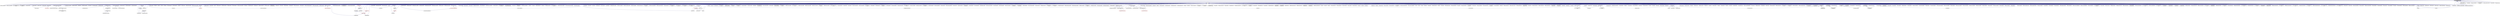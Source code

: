 digraph "performance_counters.hpp"
{
  edge [fontname="Helvetica",fontsize="10",labelfontname="Helvetica",labelfontsize="10"];
  node [fontname="Helvetica",fontsize="10",shape=record];
  Node385 [label="performance_counters.hpp",height=0.2,width=0.4,color="black", fillcolor="grey75", style="filled", fontcolor="black"];
  Node385 -> Node386 [dir="back",color="midnightblue",fontsize="10",style="solid",fontname="Helvetica"];
  Node386 [label="1d_stencil_4_repart.cpp",height=0.2,width=0.4,color="black", fillcolor="white", style="filled",URL="$d0/d6b/1d__stencil__4__repart_8cpp.html"];
  Node385 -> Node387 [dir="back",color="midnightblue",fontsize="10",style="solid",fontname="Helvetica"];
  Node387 [label="1d_stencil_4_throttle.cpp",height=0.2,width=0.4,color="black", fillcolor="white", style="filled",URL="$d6/de5/1d__stencil__4__throttle_8cpp.html"];
  Node385 -> Node388 [dir="back",color="midnightblue",fontsize="10",style="solid",fontname="Helvetica"];
  Node388 [label="apex_policy_engine\l_active_thread_count.cpp",height=0.2,width=0.4,color="black", fillcolor="white", style="filled",URL="$d5/d01/apex__policy__engine__active__thread__count_8cpp.html"];
  Node385 -> Node389 [dir="back",color="midnightblue",fontsize="10",style="solid",fontname="Helvetica"];
  Node389 [label="heartbeat.cpp",height=0.2,width=0.4,color="black", fillcolor="white", style="filled",URL="$d8/d98/heartbeat_8cpp.html"];
  Node385 -> Node390 [dir="back",color="midnightblue",fontsize="10",style="solid",fontname="Helvetica"];
  Node390 [label="access_counter_set.cpp",height=0.2,width=0.4,color="black", fillcolor="white", style="filled",URL="$dc/d52/access__counter__set_8cpp.html"];
  Node385 -> Node391 [dir="back",color="midnightblue",fontsize="10",style="solid",fontname="Helvetica"];
  Node391 [label="simplest_performance\l_counter.cpp",height=0.2,width=0.4,color="black", fillcolor="white", style="filled",URL="$d4/d4e/simplest__performance__counter_8cpp.html"];
  Node385 -> Node392 [dir="back",color="midnightblue",fontsize="10",style="solid",fontname="Helvetica"];
  Node392 [label="sine.cpp",height=0.2,width=0.4,color="black", fillcolor="white", style="filled",URL="$d5/dd8/sine_8cpp.html"];
  Node385 -> Node393 [dir="back",color="midnightblue",fontsize="10",style="solid",fontname="Helvetica"];
  Node393 [label="hpx.hpp",height=0.2,width=0.4,color="black", fillcolor="white", style="filled",URL="$d0/daa/hpx_8hpp.html"];
  Node393 -> Node394 [dir="back",color="midnightblue",fontsize="10",style="solid",fontname="Helvetica"];
  Node394 [label="1d_stencil_1.cpp",height=0.2,width=0.4,color="black", fillcolor="white", style="filled",URL="$d2/db1/1d__stencil__1_8cpp.html"];
  Node393 -> Node395 [dir="back",color="midnightblue",fontsize="10",style="solid",fontname="Helvetica"];
  Node395 [label="1d_stencil_2.cpp",height=0.2,width=0.4,color="black", fillcolor="white", style="filled",URL="$d3/dd1/1d__stencil__2_8cpp.html"];
  Node393 -> Node396 [dir="back",color="midnightblue",fontsize="10",style="solid",fontname="Helvetica"];
  Node396 [label="1d_stencil_3.cpp",height=0.2,width=0.4,color="black", fillcolor="white", style="filled",URL="$db/d19/1d__stencil__3_8cpp.html"];
  Node393 -> Node397 [dir="back",color="midnightblue",fontsize="10",style="solid",fontname="Helvetica"];
  Node397 [label="1d_stencil_4.cpp",height=0.2,width=0.4,color="black", fillcolor="white", style="filled",URL="$d1/d7d/1d__stencil__4_8cpp.html"];
  Node393 -> Node398 [dir="back",color="midnightblue",fontsize="10",style="solid",fontname="Helvetica"];
  Node398 [label="1d_stencil_4_parallel.cpp",height=0.2,width=0.4,color="black", fillcolor="white", style="filled",URL="$d6/d05/1d__stencil__4__parallel_8cpp.html"];
  Node393 -> Node386 [dir="back",color="midnightblue",fontsize="10",style="solid",fontname="Helvetica"];
  Node393 -> Node387 [dir="back",color="midnightblue",fontsize="10",style="solid",fontname="Helvetica"];
  Node393 -> Node399 [dir="back",color="midnightblue",fontsize="10",style="solid",fontname="Helvetica"];
  Node399 [label="1d_stencil_5.cpp",height=0.2,width=0.4,color="black", fillcolor="white", style="filled",URL="$d7/d2a/1d__stencil__5_8cpp.html"];
  Node393 -> Node400 [dir="back",color="midnightblue",fontsize="10",style="solid",fontname="Helvetica"];
  Node400 [label="1d_stencil_6.cpp",height=0.2,width=0.4,color="black", fillcolor="white", style="filled",URL="$db/de7/1d__stencil__6_8cpp.html"];
  Node393 -> Node401 [dir="back",color="midnightblue",fontsize="10",style="solid",fontname="Helvetica"];
  Node401 [label="1d_stencil_7.cpp",height=0.2,width=0.4,color="black", fillcolor="white", style="filled",URL="$d4/d5a/1d__stencil__7_8cpp.html"];
  Node393 -> Node402 [dir="back",color="midnightblue",fontsize="10",style="solid",fontname="Helvetica"];
  Node402 [label="1d_stencil_8.cpp",height=0.2,width=0.4,color="black", fillcolor="white", style="filled",URL="$df/de0/1d__stencil__8_8cpp.html"];
  Node393 -> Node403 [dir="back",color="midnightblue",fontsize="10",style="solid",fontname="Helvetica"];
  Node403 [label="accumulator.cpp",height=0.2,width=0.4,color="black", fillcolor="white", style="filled",URL="$d1/d81/accumulator_8cpp.html"];
  Node393 -> Node404 [dir="back",color="midnightblue",fontsize="10",style="solid",fontname="Helvetica"];
  Node404 [label="accumulator.hpp",height=0.2,width=0.4,color="black", fillcolor="white", style="filled",URL="$d4/d9d/server_2accumulator_8hpp.html"];
  Node404 -> Node403 [dir="back",color="midnightblue",fontsize="10",style="solid",fontname="Helvetica"];
  Node404 -> Node405 [dir="back",color="midnightblue",fontsize="10",style="solid",fontname="Helvetica"];
  Node405 [label="accumulator.hpp",height=0.2,width=0.4,color="red", fillcolor="white", style="filled",URL="$d8/d5e/accumulator_8hpp.html"];
  Node393 -> Node407 [dir="back",color="midnightblue",fontsize="10",style="solid",fontname="Helvetica"];
  Node407 [label="template_function_accumulator.hpp",height=0.2,width=0.4,color="black", fillcolor="white", style="filled",URL="$d7/da6/server_2template__function__accumulator_8hpp.html"];
  Node407 -> Node408 [dir="back",color="midnightblue",fontsize="10",style="solid",fontname="Helvetica"];
  Node408 [label="template_function_accumulator.cpp",height=0.2,width=0.4,color="black", fillcolor="white", style="filled",URL="$d5/d02/template__function__accumulator_8cpp.html"];
  Node407 -> Node409 [dir="back",color="midnightblue",fontsize="10",style="solid",fontname="Helvetica"];
  Node409 [label="template_function_accumulator.hpp",height=0.2,width=0.4,color="black", fillcolor="white", style="filled",URL="$d3/de9/template__function__accumulator_8hpp.html"];
  Node409 -> Node410 [dir="back",color="midnightblue",fontsize="10",style="solid",fontname="Helvetica"];
  Node410 [label="template_function_accumulator\l_client.cpp",height=0.2,width=0.4,color="black", fillcolor="white", style="filled",URL="$d0/dc6/template__function__accumulator__client_8cpp.html"];
  Node393 -> Node411 [dir="back",color="midnightblue",fontsize="10",style="solid",fontname="Helvetica"];
  Node411 [label="template_accumulator.cpp",height=0.2,width=0.4,color="black", fillcolor="white", style="filled",URL="$d0/d4a/template__accumulator_8cpp.html"];
  Node393 -> Node408 [dir="back",color="midnightblue",fontsize="10",style="solid",fontname="Helvetica"];
  Node393 -> Node409 [dir="back",color="midnightblue",fontsize="10",style="solid",fontname="Helvetica"];
  Node393 -> Node412 [dir="back",color="midnightblue",fontsize="10",style="solid",fontname="Helvetica"];
  Node412 [label="allgather_module.cpp",height=0.2,width=0.4,color="black", fillcolor="white", style="filled",URL="$df/de4/allgather__module_8cpp.html"];
  Node393 -> Node413 [dir="back",color="midnightblue",fontsize="10",style="solid",fontname="Helvetica"];
  Node413 [label="allgather.cpp",height=0.2,width=0.4,color="black", fillcolor="white", style="filled",URL="$d7/d06/allgather_8cpp.html"];
  Node393 -> Node414 [dir="back",color="midnightblue",fontsize="10",style="solid",fontname="Helvetica"];
  Node414 [label="allgather_and_gate.cpp",height=0.2,width=0.4,color="black", fillcolor="white", style="filled",URL="$d1/d56/allgather__and__gate_8cpp.html"];
  Node393 -> Node415 [dir="back",color="midnightblue",fontsize="10",style="solid",fontname="Helvetica"];
  Node415 [label="ag_client.cpp",height=0.2,width=0.4,color="black", fillcolor="white", style="filled",URL="$d4/d5d/ag__client_8cpp.html"];
  Node393 -> Node416 [dir="back",color="midnightblue",fontsize="10",style="solid",fontname="Helvetica"];
  Node416 [label="hpx_thread_phase.cpp",height=0.2,width=0.4,color="black", fillcolor="white", style="filled",URL="$d5/dca/hpx__thread__phase_8cpp.html"];
  Node393 -> Node417 [dir="back",color="midnightblue",fontsize="10",style="solid",fontname="Helvetica"];
  Node417 [label="os_thread_num.cpp",height=0.2,width=0.4,color="black", fillcolor="white", style="filled",URL="$d2/dfb/os__thread__num_8cpp.html"];
  Node393 -> Node418 [dir="back",color="midnightblue",fontsize="10",style="solid",fontname="Helvetica"];
  Node418 [label="cancelable_action.cpp",height=0.2,width=0.4,color="black", fillcolor="white", style="filled",URL="$d5/d0c/cancelable__action_8cpp.html"];
  Node393 -> Node419 [dir="back",color="midnightblue",fontsize="10",style="solid",fontname="Helvetica"];
  Node419 [label="cancelable_action.hpp",height=0.2,width=0.4,color="black", fillcolor="white", style="filled",URL="$d5/d4d/server_2cancelable__action_8hpp.html"];
  Node419 -> Node418 [dir="back",color="midnightblue",fontsize="10",style="solid",fontname="Helvetica"];
  Node419 -> Node420 [dir="back",color="midnightblue",fontsize="10",style="solid",fontname="Helvetica"];
  Node420 [label="cancelable_action.hpp",height=0.2,width=0.4,color="black", fillcolor="white", style="filled",URL="$d0/da3/stubs_2cancelable__action_8hpp.html"];
  Node420 -> Node421 [dir="back",color="midnightblue",fontsize="10",style="solid",fontname="Helvetica"];
  Node421 [label="cancelable_action.hpp",height=0.2,width=0.4,color="black", fillcolor="white", style="filled",URL="$d6/d28/cancelable__action_8hpp.html"];
  Node421 -> Node422 [dir="back",color="midnightblue",fontsize="10",style="solid",fontname="Helvetica"];
  Node422 [label="cancelable_action_client.cpp",height=0.2,width=0.4,color="black", fillcolor="white", style="filled",URL="$d1/db8/cancelable__action__client_8cpp.html"];
  Node393 -> Node420 [dir="back",color="midnightblue",fontsize="10",style="solid",fontname="Helvetica"];
  Node393 -> Node422 [dir="back",color="midnightblue",fontsize="10",style="solid",fontname="Helvetica"];
  Node393 -> Node423 [dir="back",color="midnightblue",fontsize="10",style="solid",fontname="Helvetica"];
  Node423 [label="cublas_matmul.cpp",height=0.2,width=0.4,color="black", fillcolor="white", style="filled",URL="$dd/d84/cublas__matmul_8cpp.html"];
  Node393 -> Node424 [dir="back",color="midnightblue",fontsize="10",style="solid",fontname="Helvetica"];
  Node424 [label="win_perf_counters.cpp",height=0.2,width=0.4,color="black", fillcolor="white", style="filled",URL="$d8/d11/win__perf__counters_8cpp.html"];
  Node393 -> Node425 [dir="back",color="midnightblue",fontsize="10",style="solid",fontname="Helvetica"];
  Node425 [label="win_perf_counters.hpp",height=0.2,width=0.4,color="black", fillcolor="white", style="filled",URL="$d5/da7/win__perf__counters_8hpp.html"];
  Node393 -> Node426 [dir="back",color="midnightblue",fontsize="10",style="solid",fontname="Helvetica"];
  Node426 [label="hello_world_component.hpp",height=0.2,width=0.4,color="black", fillcolor="white", style="filled",URL="$df/df0/hello__world__component_8hpp.html"];
  Node426 -> Node427 [dir="back",color="midnightblue",fontsize="10",style="solid",fontname="Helvetica"];
  Node427 [label="hello_world_client.cpp",height=0.2,width=0.4,color="black", fillcolor="white", style="filled",URL="$d5/da6/hello__world__client_8cpp.html"];
  Node426 -> Node428 [dir="back",color="midnightblue",fontsize="10",style="solid",fontname="Helvetica"];
  Node428 [label="hello_world_component.cpp",height=0.2,width=0.4,color="black", fillcolor="white", style="filled",URL="$d8/daa/hello__world__component_8cpp.html"];
  Node393 -> Node429 [dir="back",color="midnightblue",fontsize="10",style="solid",fontname="Helvetica"];
  Node429 [label="interpolate1d.cpp",height=0.2,width=0.4,color="black", fillcolor="white", style="filled",URL="$d0/d05/interpolate1d_8cpp.html"];
  Node393 -> Node430 [dir="back",color="midnightblue",fontsize="10",style="solid",fontname="Helvetica"];
  Node430 [label="partition.hpp",height=0.2,width=0.4,color="black", fillcolor="white", style="filled",URL="$d0/d7a/examples_2interpolate1d_2interpolate1d_2partition_8hpp.html"];
  Node430 -> Node429 [dir="back",color="midnightblue",fontsize="10",style="solid",fontname="Helvetica"];
  Node430 -> Node431 [dir="back",color="midnightblue",fontsize="10",style="solid",fontname="Helvetica"];
  Node431 [label="interpolate1d.hpp",height=0.2,width=0.4,color="black", fillcolor="white", style="filled",URL="$d4/dc7/interpolate1d_8hpp.html"];
  Node431 -> Node429 [dir="back",color="midnightblue",fontsize="10",style="solid",fontname="Helvetica"];
  Node431 -> Node432 [dir="back",color="midnightblue",fontsize="10",style="solid",fontname="Helvetica"];
  Node432 [label="interpolate1d_client.cpp",height=0.2,width=0.4,color="black", fillcolor="white", style="filled",URL="$d4/da6/interpolate1d__client_8cpp.html"];
  Node393 -> Node433 [dir="back",color="midnightblue",fontsize="10",style="solid",fontname="Helvetica"];
  Node433 [label="partition.hpp",height=0.2,width=0.4,color="black", fillcolor="white", style="filled",URL="$d0/dff/examples_2interpolate1d_2interpolate1d_2server_2partition_8hpp.html"];
  Node433 -> Node430 [dir="back",color="midnightblue",fontsize="10",style="solid",fontname="Helvetica"];
  Node433 -> Node434 [dir="back",color="midnightblue",fontsize="10",style="solid",fontname="Helvetica"];
  Node434 [label="partition.cpp",height=0.2,width=0.4,color="black", fillcolor="white", style="filled",URL="$d0/d4f/examples_2interpolate1d_2interpolate1d_2server_2partition_8cpp.html"];
  Node393 -> Node431 [dir="back",color="midnightblue",fontsize="10",style="solid",fontname="Helvetica"];
  Node393 -> Node435 [dir="back",color="midnightblue",fontsize="10",style="solid",fontname="Helvetica"];
  Node435 [label="read_values.cpp",height=0.2,width=0.4,color="black", fillcolor="white", style="filled",URL="$d0/d8c/interpolate1d_2interpolate1d_2read__values_8cpp.html"];
  Node393 -> Node434 [dir="back",color="midnightblue",fontsize="10",style="solid",fontname="Helvetica"];
  Node393 -> Node436 [dir="back",color="midnightblue",fontsize="10",style="solid",fontname="Helvetica"];
  Node436 [label="jacobi.cpp",height=0.2,width=0.4,color="black", fillcolor="white", style="filled",URL="$d2/d27/jacobi_8cpp.html"];
  Node393 -> Node437 [dir="back",color="midnightblue",fontsize="10",style="solid",fontname="Helvetica"];
  Node437 [label="grid.cpp",height=0.2,width=0.4,color="black", fillcolor="white", style="filled",URL="$d6/d1b/jacobi__component_2grid_8cpp.html"];
  Node393 -> Node438 [dir="back",color="midnightblue",fontsize="10",style="solid",fontname="Helvetica"];
  Node438 [label="row.cpp",height=0.2,width=0.4,color="black", fillcolor="white", style="filled",URL="$d3/d86/server_2row_8cpp.html"];
  Node393 -> Node439 [dir="back",color="midnightblue",fontsize="10",style="solid",fontname="Helvetica"];
  Node439 [label="solver.cpp",height=0.2,width=0.4,color="black", fillcolor="white", style="filled",URL="$d6/d94/solver_8cpp.html"];
  Node393 -> Node440 [dir="back",color="midnightblue",fontsize="10",style="solid",fontname="Helvetica"];
  Node440 [label="stencil_iterator.cpp",height=0.2,width=0.4,color="black", fillcolor="white", style="filled",URL="$d6/de1/server_2stencil__iterator_8cpp.html"];
  Node393 -> Node441 [dir="back",color="midnightblue",fontsize="10",style="solid",fontname="Helvetica"];
  Node441 [label="stencil_iterator.cpp",height=0.2,width=0.4,color="black", fillcolor="white", style="filled",URL="$d7/d71/stencil__iterator_8cpp.html"];
  Node393 -> Node442 [dir="back",color="midnightblue",fontsize="10",style="solid",fontname="Helvetica"];
  Node442 [label="jacobi.cpp",height=0.2,width=0.4,color="black", fillcolor="white", style="filled",URL="$d3/d44/smp_2jacobi_8cpp.html"];
  Node393 -> Node443 [dir="back",color="midnightblue",fontsize="10",style="solid",fontname="Helvetica"];
  Node443 [label="jacobi_hpx.cpp",height=0.2,width=0.4,color="black", fillcolor="white", style="filled",URL="$d8/d72/jacobi__hpx_8cpp.html"];
  Node393 -> Node444 [dir="back",color="midnightblue",fontsize="10",style="solid",fontname="Helvetica"];
  Node444 [label="jacobi_nonuniform.cpp",height=0.2,width=0.4,color="black", fillcolor="white", style="filled",URL="$dd/ddc/jacobi__nonuniform_8cpp.html"];
  Node393 -> Node445 [dir="back",color="midnightblue",fontsize="10",style="solid",fontname="Helvetica"];
  Node445 [label="jacobi_nonuniform_hpx.cpp",height=0.2,width=0.4,color="black", fillcolor="white", style="filled",URL="$de/d56/jacobi__nonuniform__hpx_8cpp.html"];
  Node393 -> Node446 [dir="back",color="midnightblue",fontsize="10",style="solid",fontname="Helvetica"];
  Node446 [label="nqueen.cpp",height=0.2,width=0.4,color="black", fillcolor="white", style="filled",URL="$db/dca/nqueen_8cpp.html"];
  Node393 -> Node447 [dir="back",color="midnightblue",fontsize="10",style="solid",fontname="Helvetica"];
  Node447 [label="nqueen.hpp",height=0.2,width=0.4,color="black", fillcolor="white", style="filled",URL="$de/d58/server_2nqueen_8hpp.html"];
  Node447 -> Node446 [dir="back",color="midnightblue",fontsize="10",style="solid",fontname="Helvetica"];
  Node447 -> Node448 [dir="back",color="midnightblue",fontsize="10",style="solid",fontname="Helvetica"];
  Node448 [label="nqueen.hpp",height=0.2,width=0.4,color="red", fillcolor="white", style="filled",URL="$da/dfd/stubs_2nqueen_8hpp.html"];
  Node393 -> Node450 [dir="back",color="midnightblue",fontsize="10",style="solid",fontname="Helvetica"];
  Node450 [label="nqueen_client.cpp",height=0.2,width=0.4,color="black", fillcolor="white", style="filled",URL="$d3/d5e/nqueen__client_8cpp.html"];
  Node393 -> Node451 [dir="back",color="midnightblue",fontsize="10",style="solid",fontname="Helvetica"];
  Node451 [label="sine.cpp",height=0.2,width=0.4,color="black", fillcolor="white", style="filled",URL="$d3/d0d/server_2sine_8cpp.html"];
  Node393 -> Node452 [dir="back",color="midnightblue",fontsize="10",style="solid",fontname="Helvetica"];
  Node452 [label="sine.hpp",height=0.2,width=0.4,color="black", fillcolor="white", style="filled",URL="$d8/dac/sine_8hpp.html"];
  Node452 -> Node451 [dir="back",color="midnightblue",fontsize="10",style="solid",fontname="Helvetica"];
  Node452 -> Node392 [dir="back",color="midnightblue",fontsize="10",style="solid",fontname="Helvetica"];
  Node393 -> Node392 [dir="back",color="midnightblue",fontsize="10",style="solid",fontname="Helvetica"];
  Node393 -> Node453 [dir="back",color="midnightblue",fontsize="10",style="solid",fontname="Helvetica"];
  Node453 [label="sine_client.cpp",height=0.2,width=0.4,color="black", fillcolor="white", style="filled",URL="$db/d62/sine__client_8cpp.html"];
  Node393 -> Node454 [dir="back",color="midnightblue",fontsize="10",style="solid",fontname="Helvetica"];
  Node454 [label="qt.cpp",height=0.2,width=0.4,color="black", fillcolor="white", style="filled",URL="$df/d90/qt_8cpp.html"];
  Node393 -> Node455 [dir="back",color="midnightblue",fontsize="10",style="solid",fontname="Helvetica"];
  Node455 [label="queue_client.cpp",height=0.2,width=0.4,color="black", fillcolor="white", style="filled",URL="$d7/d96/queue__client_8cpp.html"];
  Node393 -> Node456 [dir="back",color="midnightblue",fontsize="10",style="solid",fontname="Helvetica"];
  Node456 [label="customize_async.cpp",height=0.2,width=0.4,color="black", fillcolor="white", style="filled",URL="$d0/d82/customize__async_8cpp.html"];
  Node393 -> Node457 [dir="back",color="midnightblue",fontsize="10",style="solid",fontname="Helvetica"];
  Node457 [label="data_actions.cpp",height=0.2,width=0.4,color="black", fillcolor="white", style="filled",URL="$dc/d68/data__actions_8cpp.html"];
  Node393 -> Node458 [dir="back",color="midnightblue",fontsize="10",style="solid",fontname="Helvetica"];
  Node458 [label="error_handling.cpp",height=0.2,width=0.4,color="black", fillcolor="white", style="filled",URL="$d9/d96/error__handling_8cpp.html"];
  Node393 -> Node459 [dir="back",color="midnightblue",fontsize="10",style="solid",fontname="Helvetica"];
  Node459 [label="event_synchronization.cpp",height=0.2,width=0.4,color="black", fillcolor="white", style="filled",URL="$d0/d35/event__synchronization_8cpp.html"];
  Node393 -> Node460 [dir="back",color="midnightblue",fontsize="10",style="solid",fontname="Helvetica"];
  Node460 [label="factorial.cpp",height=0.2,width=0.4,color="black", fillcolor="white", style="filled",URL="$d9/d00/factorial_8cpp.html"];
  Node393 -> Node461 [dir="back",color="midnightblue",fontsize="10",style="solid",fontname="Helvetica"];
  Node461 [label="file_serialization.cpp",height=0.2,width=0.4,color="black", fillcolor="white", style="filled",URL="$de/d58/file__serialization_8cpp.html"];
  Node393 -> Node462 [dir="back",color="midnightblue",fontsize="10",style="solid",fontname="Helvetica"];
  Node462 [label="init_globally.cpp",height=0.2,width=0.4,color="black", fillcolor="white", style="filled",URL="$d6/dad/init__globally_8cpp.html"];
  Node393 -> Node463 [dir="back",color="midnightblue",fontsize="10",style="solid",fontname="Helvetica"];
  Node463 [label="interest_calculator.cpp",height=0.2,width=0.4,color="black", fillcolor="white", style="filled",URL="$d2/d86/interest__calculator_8cpp.html"];
  Node393 -> Node464 [dir="back",color="midnightblue",fontsize="10",style="solid",fontname="Helvetica"];
  Node464 [label="non_atomic_rma.cpp",height=0.2,width=0.4,color="black", fillcolor="white", style="filled",URL="$d7/d8b/non__atomic__rma_8cpp.html"];
  Node393 -> Node465 [dir="back",color="midnightblue",fontsize="10",style="solid",fontname="Helvetica"];
  Node465 [label="partitioned_vector\l_spmd_foreach.cpp",height=0.2,width=0.4,color="black", fillcolor="white", style="filled",URL="$db/d7c/partitioned__vector__spmd__foreach_8cpp.html"];
  Node393 -> Node466 [dir="back",color="midnightblue",fontsize="10",style="solid",fontname="Helvetica"];
  Node466 [label="pipeline1.cpp",height=0.2,width=0.4,color="black", fillcolor="white", style="filled",URL="$d5/d77/pipeline1_8cpp.html"];
  Node393 -> Node467 [dir="back",color="midnightblue",fontsize="10",style="solid",fontname="Helvetica"];
  Node467 [label="quicksort.cpp",height=0.2,width=0.4,color="black", fillcolor="white", style="filled",URL="$d3/d1e/quicksort_8cpp.html"];
  Node393 -> Node468 [dir="back",color="midnightblue",fontsize="10",style="solid",fontname="Helvetica"];
  Node468 [label="receive_buffer.cpp",height=0.2,width=0.4,color="black", fillcolor="white", style="filled",URL="$d7/d10/receive__buffer_8cpp.html"];
  Node393 -> Node469 [dir="back",color="midnightblue",fontsize="10",style="solid",fontname="Helvetica"];
  Node469 [label="safe_object.cpp",height=0.2,width=0.4,color="black", fillcolor="white", style="filled",URL="$dd/d52/safe__object_8cpp.html"];
  Node393 -> Node470 [dir="back",color="midnightblue",fontsize="10",style="solid",fontname="Helvetica"];
  Node470 [label="sort_by_key_demo.cpp",height=0.2,width=0.4,color="black", fillcolor="white", style="filled",URL="$da/d20/sort__by__key__demo_8cpp.html"];
  Node393 -> Node471 [dir="back",color="midnightblue",fontsize="10",style="solid",fontname="Helvetica"];
  Node471 [label="timed_wake.cpp",height=0.2,width=0.4,color="black", fillcolor="white", style="filled",URL="$d8/df9/timed__wake_8cpp.html"];
  Node393 -> Node472 [dir="back",color="midnightblue",fontsize="10",style="solid",fontname="Helvetica"];
  Node472 [label="vector_counting_dotproduct.cpp",height=0.2,width=0.4,color="black", fillcolor="white", style="filled",URL="$df/de9/vector__counting__dotproduct_8cpp.html"];
  Node393 -> Node473 [dir="back",color="midnightblue",fontsize="10",style="solid",fontname="Helvetica"];
  Node473 [label="vector_zip_dotproduct.cpp",height=0.2,width=0.4,color="black", fillcolor="white", style="filled",URL="$dc/d18/vector__zip__dotproduct_8cpp.html"];
  Node393 -> Node474 [dir="back",color="midnightblue",fontsize="10",style="solid",fontname="Helvetica"];
  Node474 [label="zerocopy_rdma.cpp",height=0.2,width=0.4,color="black", fillcolor="white", style="filled",URL="$d1/dad/zerocopy__rdma_8cpp.html"];
  Node393 -> Node475 [dir="back",color="midnightblue",fontsize="10",style="solid",fontname="Helvetica"];
  Node475 [label="random_mem_access.cpp",height=0.2,width=0.4,color="black", fillcolor="white", style="filled",URL="$d1/d51/random__mem__access_8cpp.html"];
  Node393 -> Node476 [dir="back",color="midnightblue",fontsize="10",style="solid",fontname="Helvetica"];
  Node476 [label="random_mem_access.hpp",height=0.2,width=0.4,color="black", fillcolor="white", style="filled",URL="$d0/d19/server_2random__mem__access_8hpp.html"];
  Node476 -> Node475 [dir="back",color="midnightblue",fontsize="10",style="solid",fontname="Helvetica"];
  Node476 -> Node477 [dir="back",color="midnightblue",fontsize="10",style="solid",fontname="Helvetica"];
  Node477 [label="random_mem_access.hpp",height=0.2,width=0.4,color="red", fillcolor="white", style="filled",URL="$d3/d32/stubs_2random__mem__access_8hpp.html"];
  Node393 -> Node479 [dir="back",color="midnightblue",fontsize="10",style="solid",fontname="Helvetica"];
  Node479 [label="random_mem_access_client.cpp",height=0.2,width=0.4,color="black", fillcolor="white", style="filled",URL="$df/d1b/random__mem__access__client_8cpp.html"];
  Node393 -> Node480 [dir="back",color="midnightblue",fontsize="10",style="solid",fontname="Helvetica"];
  Node480 [label="oversubscribing_resource\l_partitioner.cpp",height=0.2,width=0.4,color="black", fillcolor="white", style="filled",URL="$dd/dee/oversubscribing__resource__partitioner_8cpp.html"];
  Node393 -> Node481 [dir="back",color="midnightblue",fontsize="10",style="solid",fontname="Helvetica"];
  Node481 [label="simple_resource_partitioner.cpp",height=0.2,width=0.4,color="black", fillcolor="white", style="filled",URL="$d5/df9/simple__resource__partitioner_8cpp.html"];
  Node393 -> Node482 [dir="back",color="midnightblue",fontsize="10",style="solid",fontname="Helvetica"];
  Node482 [label="dimension.hpp",height=0.2,width=0.4,color="red", fillcolor="white", style="filled",URL="$d6/d39/sheneos_2sheneos_2dimension_8hpp.html"];
  Node482 -> Node488 [dir="back",color="midnightblue",fontsize="10",style="solid",fontname="Helvetica"];
  Node488 [label="partition3d.hpp",height=0.2,width=0.4,color="black", fillcolor="white", style="filled",URL="$dd/dbf/server_2partition3d_8hpp.html"];
  Node488 -> Node489 [dir="back",color="midnightblue",fontsize="10",style="solid",fontname="Helvetica"];
  Node489 [label="partition3d.hpp",height=0.2,width=0.4,color="black", fillcolor="white", style="filled",URL="$d1/d50/partition3d_8hpp.html"];
  Node489 -> Node485 [dir="back",color="midnightblue",fontsize="10",style="solid",fontname="Helvetica"];
  Node485 [label="interpolator.cpp",height=0.2,width=0.4,color="black", fillcolor="white", style="filled",URL="$d5/d02/interpolator_8cpp.html"];
  Node489 -> Node490 [dir="back",color="midnightblue",fontsize="10",style="solid",fontname="Helvetica"];
  Node490 [label="interpolator.hpp",height=0.2,width=0.4,color="red", fillcolor="white", style="filled",URL="$dc/d3b/interpolator_8hpp.html"];
  Node490 -> Node485 [dir="back",color="midnightblue",fontsize="10",style="solid",fontname="Helvetica"];
  Node490 -> Node493 [dir="back",color="midnightblue",fontsize="10",style="solid",fontname="Helvetica"];
  Node493 [label="sheneos_test.cpp",height=0.2,width=0.4,color="black", fillcolor="white", style="filled",URL="$d4/d6e/sheneos__test_8cpp.html"];
  Node488 -> Node487 [dir="back",color="midnightblue",fontsize="10",style="solid",fontname="Helvetica"];
  Node487 [label="partition3d.cpp",height=0.2,width=0.4,color="black", fillcolor="white", style="filled",URL="$de/d70/partition3d_8cpp.html"];
  Node393 -> Node485 [dir="back",color="midnightblue",fontsize="10",style="solid",fontname="Helvetica"];
  Node393 -> Node489 [dir="back",color="midnightblue",fontsize="10",style="solid",fontname="Helvetica"];
  Node393 -> Node488 [dir="back",color="midnightblue",fontsize="10",style="solid",fontname="Helvetica"];
  Node393 -> Node490 [dir="back",color="midnightblue",fontsize="10",style="solid",fontname="Helvetica"];
  Node393 -> Node494 [dir="back",color="midnightblue",fontsize="10",style="solid",fontname="Helvetica"];
  Node494 [label="configuration.hpp",height=0.2,width=0.4,color="red", fillcolor="white", style="filled",URL="$dc/d0a/configuration_8hpp.html"];
  Node494 -> Node490 [dir="back",color="midnightblue",fontsize="10",style="solid",fontname="Helvetica"];
  Node393 -> Node486 [dir="back",color="midnightblue",fontsize="10",style="solid",fontname="Helvetica"];
  Node486 [label="read_values.cpp",height=0.2,width=0.4,color="black", fillcolor="white", style="filled",URL="$d7/da4/sheneos_2sheneos_2read__values_8cpp.html"];
  Node393 -> Node487 [dir="back",color="midnightblue",fontsize="10",style="solid",fontname="Helvetica"];
  Node393 -> Node493 [dir="back",color="midnightblue",fontsize="10",style="solid",fontname="Helvetica"];
  Node393 -> Node496 [dir="back",color="midnightblue",fontsize="10",style="solid",fontname="Helvetica"];
  Node496 [label="startup_shutdown.cpp",height=0.2,width=0.4,color="black", fillcolor="white", style="filled",URL="$d3/dfc/server_2startup__shutdown_8cpp.html"];
  Node393 -> Node497 [dir="back",color="midnightblue",fontsize="10",style="solid",fontname="Helvetica"];
  Node497 [label="startup_shutdown.cpp",height=0.2,width=0.4,color="black", fillcolor="white", style="filled",URL="$d0/ddb/startup__shutdown_8cpp.html"];
  Node393 -> Node498 [dir="back",color="midnightblue",fontsize="10",style="solid",fontname="Helvetica"];
  Node498 [label="spin.cpp",height=0.2,width=0.4,color="black", fillcolor="white", style="filled",URL="$d7/df2/spin_8cpp.html"];
  Node393 -> Node499 [dir="back",color="midnightblue",fontsize="10",style="solid",fontname="Helvetica"];
  Node499 [label="throttle.cpp",height=0.2,width=0.4,color="black", fillcolor="white", style="filled",URL="$de/d56/server_2throttle_8cpp.html"];
  Node393 -> Node500 [dir="back",color="midnightblue",fontsize="10",style="solid",fontname="Helvetica"];
  Node500 [label="throttle.hpp",height=0.2,width=0.4,color="black", fillcolor="white", style="filled",URL="$db/dc9/server_2throttle_8hpp.html"];
  Node500 -> Node499 [dir="back",color="midnightblue",fontsize="10",style="solid",fontname="Helvetica"];
  Node500 -> Node501 [dir="back",color="midnightblue",fontsize="10",style="solid",fontname="Helvetica"];
  Node501 [label="throttle.hpp",height=0.2,width=0.4,color="black", fillcolor="white", style="filled",URL="$d5/dec/stubs_2throttle_8hpp.html"];
  Node501 -> Node502 [dir="back",color="midnightblue",fontsize="10",style="solid",fontname="Helvetica"];
  Node502 [label="throttle.hpp",height=0.2,width=0.4,color="red", fillcolor="white", style="filled",URL="$d2/d2e/throttle_8hpp.html"];
  Node502 -> Node503 [dir="back",color="midnightblue",fontsize="10",style="solid",fontname="Helvetica"];
  Node503 [label="throttle.cpp",height=0.2,width=0.4,color="black", fillcolor="white", style="filled",URL="$db/d02/throttle_8cpp.html"];
  Node393 -> Node501 [dir="back",color="midnightblue",fontsize="10",style="solid",fontname="Helvetica"];
  Node393 -> Node503 [dir="back",color="midnightblue",fontsize="10",style="solid",fontname="Helvetica"];
  Node393 -> Node502 [dir="back",color="midnightblue",fontsize="10",style="solid",fontname="Helvetica"];
  Node393 -> Node505 [dir="back",color="midnightblue",fontsize="10",style="solid",fontname="Helvetica"];
  Node505 [label="transpose_await.cpp",height=0.2,width=0.4,color="black", fillcolor="white", style="filled",URL="$de/d68/transpose__await_8cpp.html"];
  Node393 -> Node506 [dir="back",color="midnightblue",fontsize="10",style="solid",fontname="Helvetica"];
  Node506 [label="transpose_block.cpp",height=0.2,width=0.4,color="black", fillcolor="white", style="filled",URL="$d0/de1/transpose__block_8cpp.html"];
  Node393 -> Node507 [dir="back",color="midnightblue",fontsize="10",style="solid",fontname="Helvetica"];
  Node507 [label="transpose_block_numa.cpp",height=0.2,width=0.4,color="black", fillcolor="white", style="filled",URL="$dd/d3b/transpose__block__numa_8cpp.html"];
  Node393 -> Node508 [dir="back",color="midnightblue",fontsize="10",style="solid",fontname="Helvetica"];
  Node508 [label="transpose_serial.cpp",height=0.2,width=0.4,color="black", fillcolor="white", style="filled",URL="$db/d74/transpose__serial_8cpp.html"];
  Node393 -> Node509 [dir="back",color="midnightblue",fontsize="10",style="solid",fontname="Helvetica"];
  Node509 [label="transpose_serial_block.cpp",height=0.2,width=0.4,color="black", fillcolor="white", style="filled",URL="$d8/daa/transpose__serial__block_8cpp.html"];
  Node393 -> Node510 [dir="back",color="midnightblue",fontsize="10",style="solid",fontname="Helvetica"];
  Node510 [label="transpose_serial_vector.cpp",height=0.2,width=0.4,color="black", fillcolor="white", style="filled",URL="$d4/d04/transpose__serial__vector_8cpp.html"];
  Node393 -> Node511 [dir="back",color="midnightblue",fontsize="10",style="solid",fontname="Helvetica"];
  Node511 [label="transpose_smp.cpp",height=0.2,width=0.4,color="black", fillcolor="white", style="filled",URL="$d2/d99/transpose__smp_8cpp.html"];
  Node393 -> Node512 [dir="back",color="midnightblue",fontsize="10",style="solid",fontname="Helvetica"];
  Node512 [label="transpose_smp_block.cpp",height=0.2,width=0.4,color="black", fillcolor="white", style="filled",URL="$da/d4d/transpose__smp__block_8cpp.html"];
  Node393 -> Node513 [dir="back",color="midnightblue",fontsize="10",style="solid",fontname="Helvetica"];
  Node513 [label="simple_central_tuplespace.hpp",height=0.2,width=0.4,color="red", fillcolor="white", style="filled",URL="$db/d69/server_2simple__central__tuplespace_8hpp.html"];
  Node513 -> Node514 [dir="back",color="midnightblue",fontsize="10",style="solid",fontname="Helvetica"];
  Node514 [label="simple_central_tuplespace.cpp",height=0.2,width=0.4,color="black", fillcolor="white", style="filled",URL="$d3/dec/simple__central__tuplespace_8cpp.html"];
  Node393 -> Node518 [dir="back",color="midnightblue",fontsize="10",style="solid",fontname="Helvetica"];
  Node518 [label="tuples_warehouse.hpp",height=0.2,width=0.4,color="black", fillcolor="white", style="filled",URL="$da/de6/tuples__warehouse_8hpp.html"];
  Node518 -> Node513 [dir="back",color="midnightblue",fontsize="10",style="solid",fontname="Helvetica"];
  Node393 -> Node514 [dir="back",color="midnightblue",fontsize="10",style="solid",fontname="Helvetica"];
  Node393 -> Node519 [dir="back",color="midnightblue",fontsize="10",style="solid",fontname="Helvetica"];
  Node519 [label="hpx_runtime.cpp",height=0.2,width=0.4,color="black", fillcolor="white", style="filled",URL="$d7/d1e/hpx__runtime_8cpp.html"];
  Node393 -> Node520 [dir="back",color="midnightblue",fontsize="10",style="solid",fontname="Helvetica"];
  Node520 [label="synchronize.cpp",height=0.2,width=0.4,color="black", fillcolor="white", style="filled",URL="$da/da2/synchronize_8cpp.html"];
  Node393 -> Node521 [dir="back",color="midnightblue",fontsize="10",style="solid",fontname="Helvetica"];
  Node521 [label="agas_cache_timings.cpp",height=0.2,width=0.4,color="black", fillcolor="white", style="filled",URL="$dd/d37/agas__cache__timings_8cpp.html"];
  Node393 -> Node522 [dir="back",color="midnightblue",fontsize="10",style="solid",fontname="Helvetica"];
  Node522 [label="async_overheads.cpp",height=0.2,width=0.4,color="black", fillcolor="white", style="filled",URL="$de/da6/async__overheads_8cpp.html"];
  Node393 -> Node523 [dir="back",color="midnightblue",fontsize="10",style="solid",fontname="Helvetica"];
  Node523 [label="coroutines_call_overhead.cpp",height=0.2,width=0.4,color="black", fillcolor="white", style="filled",URL="$da/d1e/coroutines__call__overhead_8cpp.html"];
  Node393 -> Node524 [dir="back",color="midnightblue",fontsize="10",style="solid",fontname="Helvetica"];
  Node524 [label="foreach_scaling.cpp",height=0.2,width=0.4,color="black", fillcolor="white", style="filled",URL="$d4/d94/foreach__scaling_8cpp.html"];
  Node393 -> Node525 [dir="back",color="midnightblue",fontsize="10",style="solid",fontname="Helvetica"];
  Node525 [label="function_object_wrapper\l_overhead.cpp",height=0.2,width=0.4,color="black", fillcolor="white", style="filled",URL="$d5/d6f/function__object__wrapper__overhead_8cpp.html"];
  Node393 -> Node526 [dir="back",color="midnightblue",fontsize="10",style="solid",fontname="Helvetica"];
  Node526 [label="hpx_homogeneous_timed\l_task_spawn_executors.cpp",height=0.2,width=0.4,color="black", fillcolor="white", style="filled",URL="$d1/d3b/hpx__homogeneous__timed__task__spawn__executors_8cpp.html"];
  Node393 -> Node527 [dir="back",color="midnightblue",fontsize="10",style="solid",fontname="Helvetica"];
  Node527 [label="htts2_hpx.cpp",height=0.2,width=0.4,color="black", fillcolor="white", style="filled",URL="$d2/daf/htts2__hpx_8cpp.html"];
  Node393 -> Node528 [dir="back",color="midnightblue",fontsize="10",style="solid",fontname="Helvetica"];
  Node528 [label="partitioned_vector\l_foreach.cpp",height=0.2,width=0.4,color="black", fillcolor="white", style="filled",URL="$df/d5f/partitioned__vector__foreach_8cpp.html"];
  Node393 -> Node529 [dir="back",color="midnightblue",fontsize="10",style="solid",fontname="Helvetica"];
  Node529 [label="serialization_overhead.cpp",height=0.2,width=0.4,color="black", fillcolor="white", style="filled",URL="$d3/df8/serialization__overhead_8cpp.html"];
  Node393 -> Node530 [dir="back",color="midnightblue",fontsize="10",style="solid",fontname="Helvetica"];
  Node530 [label="sizeof.cpp",height=0.2,width=0.4,color="black", fillcolor="white", style="filled",URL="$d3/d0f/sizeof_8cpp.html"];
  Node393 -> Node531 [dir="back",color="midnightblue",fontsize="10",style="solid",fontname="Helvetica"];
  Node531 [label="skynet.cpp",height=0.2,width=0.4,color="black", fillcolor="white", style="filled",URL="$d0/dc3/skynet_8cpp.html"];
  Node393 -> Node532 [dir="back",color="midnightblue",fontsize="10",style="solid",fontname="Helvetica"];
  Node532 [label="stencil3_iterators.cpp",height=0.2,width=0.4,color="black", fillcolor="white", style="filled",URL="$db/d9e/stencil3__iterators_8cpp.html"];
  Node393 -> Node533 [dir="back",color="midnightblue",fontsize="10",style="solid",fontname="Helvetica"];
  Node533 [label="stream.cpp",height=0.2,width=0.4,color="black", fillcolor="white", style="filled",URL="$da/d5f/stream_8cpp.html"];
  Node393 -> Node534 [dir="back",color="midnightblue",fontsize="10",style="solid",fontname="Helvetica"];
  Node534 [label="timed_task_spawn.cpp",height=0.2,width=0.4,color="black", fillcolor="white", style="filled",URL="$df/de1/timed__task__spawn_8cpp.html"];
  Node393 -> Node535 [dir="back",color="midnightblue",fontsize="10",style="solid",fontname="Helvetica"];
  Node535 [label="transform_reduce_binary\l_scaling.cpp",height=0.2,width=0.4,color="black", fillcolor="white", style="filled",URL="$d1/dae/transform__reduce__binary__scaling_8cpp.html"];
  Node393 -> Node536 [dir="back",color="midnightblue",fontsize="10",style="solid",fontname="Helvetica"];
  Node536 [label="transform_reduce_scaling.cpp",height=0.2,width=0.4,color="black", fillcolor="white", style="filled",URL="$db/d2a/transform__reduce__scaling_8cpp.html"];
  Node393 -> Node537 [dir="back",color="midnightblue",fontsize="10",style="solid",fontname="Helvetica"];
  Node537 [label="minmax_element_performance.cpp",height=0.2,width=0.4,color="black", fillcolor="white", style="filled",URL="$d9/d93/minmax__element__performance_8cpp.html"];
  Node393 -> Node538 [dir="back",color="midnightblue",fontsize="10",style="solid",fontname="Helvetica"];
  Node538 [label="barrier_performance.cpp",height=0.2,width=0.4,color="black", fillcolor="white", style="filled",URL="$d6/d6c/barrier__performance_8cpp.html"];
  Node393 -> Node539 [dir="back",color="midnightblue",fontsize="10",style="solid",fontname="Helvetica"];
  Node539 [label="network_storage.cpp",height=0.2,width=0.4,color="black", fillcolor="white", style="filled",URL="$db/daa/network__storage_8cpp.html"];
  Node393 -> Node540 [dir="back",color="midnightblue",fontsize="10",style="solid",fontname="Helvetica"];
  Node540 [label="simple_profiler.hpp",height=0.2,width=0.4,color="black", fillcolor="white", style="filled",URL="$d8/d02/simple__profiler_8hpp.html"];
  Node540 -> Node539 [dir="back",color="midnightblue",fontsize="10",style="solid",fontname="Helvetica"];
  Node393 -> Node541 [dir="back",color="midnightblue",fontsize="10",style="solid",fontname="Helvetica"];
  Node541 [label="osu_bcast.cpp",height=0.2,width=0.4,color="black", fillcolor="white", style="filled",URL="$d3/dca/osu__bcast_8cpp.html"];
  Node393 -> Node542 [dir="back",color="midnightblue",fontsize="10",style="solid",fontname="Helvetica"];
  Node542 [label="osu_bibw.cpp",height=0.2,width=0.4,color="black", fillcolor="white", style="filled",URL="$d2/d04/osu__bibw_8cpp.html"];
  Node393 -> Node543 [dir="back",color="midnightblue",fontsize="10",style="solid",fontname="Helvetica"];
  Node543 [label="osu_bw.cpp",height=0.2,width=0.4,color="black", fillcolor="white", style="filled",URL="$d4/d20/osu__bw_8cpp.html"];
  Node393 -> Node544 [dir="back",color="midnightblue",fontsize="10",style="solid",fontname="Helvetica"];
  Node544 [label="osu_latency.cpp",height=0.2,width=0.4,color="black", fillcolor="white", style="filled",URL="$df/d58/osu__latency_8cpp.html"];
  Node393 -> Node545 [dir="back",color="midnightblue",fontsize="10",style="solid",fontname="Helvetica"];
  Node545 [label="osu_multi_lat.cpp",height=0.2,width=0.4,color="black", fillcolor="white", style="filled",URL="$d7/d91/osu__multi__lat_8cpp.html"];
  Node393 -> Node546 [dir="back",color="midnightblue",fontsize="10",style="solid",fontname="Helvetica"];
  Node546 [label="osu_scatter.cpp",height=0.2,width=0.4,color="black", fillcolor="white", style="filled",URL="$d4/d4c/osu__scatter_8cpp.html"];
  Node393 -> Node547 [dir="back",color="midnightblue",fontsize="10",style="solid",fontname="Helvetica"];
  Node547 [label="pingpong_performance.cpp",height=0.2,width=0.4,color="black", fillcolor="white", style="filled",URL="$de/d03/pingpong__performance_8cpp.html"];
  Node393 -> Node548 [dir="back",color="midnightblue",fontsize="10",style="solid",fontname="Helvetica"];
  Node548 [label="benchmark_is_heap.cpp",height=0.2,width=0.4,color="black", fillcolor="white", style="filled",URL="$da/d4f/benchmark__is__heap_8cpp.html"];
  Node393 -> Node549 [dir="back",color="midnightblue",fontsize="10",style="solid",fontname="Helvetica"];
  Node549 [label="benchmark_is_heap_until.cpp",height=0.2,width=0.4,color="black", fillcolor="white", style="filled",URL="$dc/df5/benchmark__is__heap__until_8cpp.html"];
  Node393 -> Node550 [dir="back",color="midnightblue",fontsize="10",style="solid",fontname="Helvetica"];
  Node550 [label="benchmark_merge.cpp",height=0.2,width=0.4,color="black", fillcolor="white", style="filled",URL="$dd/d49/benchmark__merge_8cpp.html"];
  Node393 -> Node551 [dir="back",color="midnightblue",fontsize="10",style="solid",fontname="Helvetica"];
  Node551 [label="benchmark_partition.cpp",height=0.2,width=0.4,color="black", fillcolor="white", style="filled",URL="$d9/d88/benchmark__partition_8cpp.html"];
  Node393 -> Node552 [dir="back",color="midnightblue",fontsize="10",style="solid",fontname="Helvetica"];
  Node552 [label="benchmark_partition\l_copy.cpp",height=0.2,width=0.4,color="black", fillcolor="white", style="filled",URL="$d3/d0e/benchmark__partition__copy_8cpp.html"];
  Node393 -> Node553 [dir="back",color="midnightblue",fontsize="10",style="solid",fontname="Helvetica"];
  Node553 [label="benchmark_unique_copy.cpp",height=0.2,width=0.4,color="black", fillcolor="white", style="filled",URL="$d9/d53/benchmark__unique__copy_8cpp.html"];
  Node393 -> Node554 [dir="back",color="midnightblue",fontsize="10",style="solid",fontname="Helvetica"];
  Node554 [label="action_move_semantics.cpp",height=0.2,width=0.4,color="black", fillcolor="white", style="filled",URL="$d4/db3/action__move__semantics_8cpp.html"];
  Node393 -> Node555 [dir="back",color="midnightblue",fontsize="10",style="solid",fontname="Helvetica"];
  Node555 [label="movable_objects.cpp",height=0.2,width=0.4,color="black", fillcolor="white", style="filled",URL="$d8/d65/movable__objects_8cpp.html"];
  Node393 -> Node556 [dir="back",color="midnightblue",fontsize="10",style="solid",fontname="Helvetica"];
  Node556 [label="duplicate_id_registration\l_1596.cpp",height=0.2,width=0.4,color="black", fillcolor="white", style="filled",URL="$db/d8d/duplicate__id__registration__1596_8cpp.html"];
  Node393 -> Node557 [dir="back",color="midnightblue",fontsize="10",style="solid",fontname="Helvetica"];
  Node557 [label="pass_by_value_id_type\l_action.cpp",height=0.2,width=0.4,color="black", fillcolor="white", style="filled",URL="$d0/de6/pass__by__value__id__type__action_8cpp.html"];
  Node393 -> Node558 [dir="back",color="midnightblue",fontsize="10",style="solid",fontname="Helvetica"];
  Node558 [label="register_with_basename\l_1804.cpp",height=0.2,width=0.4,color="black", fillcolor="white", style="filled",URL="$db/d95/register__with__basename__1804_8cpp.html"];
  Node393 -> Node559 [dir="back",color="midnightblue",fontsize="10",style="solid",fontname="Helvetica"];
  Node559 [label="send_gid_keep_component\l_1624.cpp",height=0.2,width=0.4,color="black", fillcolor="white", style="filled",URL="$d9/d49/send__gid__keep__component__1624_8cpp.html"];
  Node393 -> Node560 [dir="back",color="midnightblue",fontsize="10",style="solid",fontname="Helvetica"];
  Node560 [label="algorithms.cc",height=0.2,width=0.4,color="black", fillcolor="white", style="filled",URL="$d5/d1b/algorithms_8cc.html"];
  Node393 -> Node561 [dir="back",color="midnightblue",fontsize="10",style="solid",fontname="Helvetica"];
  Node561 [label="matrix_hpx.hh",height=0.2,width=0.4,color="black", fillcolor="white", style="filled",URL="$d5/d89/matrix__hpx_8hh.html"];
  Node561 -> Node562 [dir="back",color="midnightblue",fontsize="10",style="solid",fontname="Helvetica"];
  Node562 [label="block_matrix.hh",height=0.2,width=0.4,color="red", fillcolor="white", style="filled",URL="$dc/de8/block__matrix_8hh.html"];
  Node562 -> Node560 [dir="back",color="midnightblue",fontsize="10",style="solid",fontname="Helvetica"];
  Node562 -> Node566 [dir="back",color="midnightblue",fontsize="10",style="solid",fontname="Helvetica"];
  Node566 [label="block_matrix.cc",height=0.2,width=0.4,color="black", fillcolor="white", style="filled",URL="$de/d88/block__matrix_8cc.html"];
  Node562 -> Node565 [dir="back",color="midnightblue",fontsize="10",style="solid",fontname="Helvetica"];
  Node565 [label="tests.cc",height=0.2,width=0.4,color="black", fillcolor="white", style="filled",URL="$d6/d96/tests_8cc.html"];
  Node561 -> Node560 [dir="back",color="midnightblue",fontsize="10",style="solid",fontname="Helvetica"];
  Node561 -> Node564 [dir="back",color="midnightblue",fontsize="10",style="solid",fontname="Helvetica"];
  Node564 [label="matrix_hpx.cc",height=0.2,width=0.4,color="black", fillcolor="white", style="filled",URL="$d7/d32/matrix__hpx_8cc.html"];
  Node393 -> Node562 [dir="back",color="midnightblue",fontsize="10",style="solid",fontname="Helvetica"];
  Node393 -> Node566 [dir="back",color="midnightblue",fontsize="10",style="solid",fontname="Helvetica"];
  Node393 -> Node567 [dir="back",color="midnightblue",fontsize="10",style="solid",fontname="Helvetica"];
  Node567 [label="main.cc",height=0.2,width=0.4,color="black", fillcolor="white", style="filled",URL="$d9/d0f/main_8cc.html"];
  Node393 -> Node568 [dir="back",color="midnightblue",fontsize="10",style="solid",fontname="Helvetica"];
  Node568 [label="matrix.cc",height=0.2,width=0.4,color="black", fillcolor="white", style="filled",URL="$d7/dea/matrix_8cc.html"];
  Node393 -> Node564 [dir="back",color="midnightblue",fontsize="10",style="solid",fontname="Helvetica"];
  Node393 -> Node565 [dir="back",color="midnightblue",fontsize="10",style="solid",fontname="Helvetica"];
  Node393 -> Node569 [dir="back",color="midnightblue",fontsize="10",style="solid",fontname="Helvetica"];
  Node569 [label="client_1950.cpp",height=0.2,width=0.4,color="black", fillcolor="white", style="filled",URL="$d0/d79/client__1950_8cpp.html"];
  Node393 -> Node570 [dir="back",color="midnightblue",fontsize="10",style="solid",fontname="Helvetica"];
  Node570 [label="commandline_options\l_1437.cpp",height=0.2,width=0.4,color="black", fillcolor="white", style="filled",URL="$d5/dbd/commandline__options__1437_8cpp.html"];
  Node393 -> Node571 [dir="back",color="midnightblue",fontsize="10",style="solid",fontname="Helvetica"];
  Node571 [label="moveonly_constructor\l_arguments_1405.cpp",height=0.2,width=0.4,color="black", fillcolor="white", style="filled",URL="$d3/dcf/moveonly__constructor__arguments__1405_8cpp.html"];
  Node393 -> Node572 [dir="back",color="midnightblue",fontsize="10",style="solid",fontname="Helvetica"];
  Node572 [label="partitioned_vector\l_2201.cpp",height=0.2,width=0.4,color="black", fillcolor="white", style="filled",URL="$dc/d39/partitioned__vector__2201_8cpp.html"];
  Node393 -> Node573 [dir="back",color="midnightblue",fontsize="10",style="solid",fontname="Helvetica"];
  Node573 [label="dynamic_counters_loaded\l_1508.cpp",height=0.2,width=0.4,color="black", fillcolor="white", style="filled",URL="$db/d58/dynamic__counters__loaded__1508_8cpp.html"];
  Node393 -> Node574 [dir="back",color="midnightblue",fontsize="10",style="solid",fontname="Helvetica"];
  Node574 [label="id_type_ref_counting\l_1032.cpp",height=0.2,width=0.4,color="black", fillcolor="white", style="filled",URL="$d8/dfd/id__type__ref__counting__1032_8cpp.html"];
  Node393 -> Node575 [dir="back",color="midnightblue",fontsize="10",style="solid",fontname="Helvetica"];
  Node575 [label="lost_output_2236.cpp",height=0.2,width=0.4,color="black", fillcolor="white", style="filled",URL="$db/dd0/lost__output__2236_8cpp.html"];
  Node393 -> Node576 [dir="back",color="midnightblue",fontsize="10",style="solid",fontname="Helvetica"];
  Node576 [label="no_output_1173.cpp",height=0.2,width=0.4,color="black", fillcolor="white", style="filled",URL="$de/d67/no__output__1173_8cpp.html"];
  Node393 -> Node577 [dir="back",color="midnightblue",fontsize="10",style="solid",fontname="Helvetica"];
  Node577 [label="after_588.cpp",height=0.2,width=0.4,color="black", fillcolor="white", style="filled",URL="$dc/dc0/after__588_8cpp.html"];
  Node393 -> Node578 [dir="back",color="midnightblue",fontsize="10",style="solid",fontname="Helvetica"];
  Node578 [label="async_callback_with\l_bound_callback.cpp",height=0.2,width=0.4,color="black", fillcolor="white", style="filled",URL="$d2/dae/async__callback__with__bound__callback_8cpp.html"];
  Node393 -> Node579 [dir="back",color="midnightblue",fontsize="10",style="solid",fontname="Helvetica"];
  Node579 [label="async_unwrap_1037.cpp",height=0.2,width=0.4,color="black", fillcolor="white", style="filled",URL="$d4/d13/async__unwrap__1037_8cpp.html"];
  Node393 -> Node580 [dir="back",color="midnightblue",fontsize="10",style="solid",fontname="Helvetica"];
  Node580 [label="barrier_hang.cpp",height=0.2,width=0.4,color="black", fillcolor="white", style="filled",URL="$dd/d8b/barrier__hang_8cpp.html"];
  Node393 -> Node581 [dir="back",color="midnightblue",fontsize="10",style="solid",fontname="Helvetica"];
  Node581 [label="call_promise_get_gid\l_more_than_once.cpp",height=0.2,width=0.4,color="black", fillcolor="white", style="filled",URL="$d4/dd8/call__promise__get__gid__more__than__once_8cpp.html"];
  Node393 -> Node582 [dir="back",color="midnightblue",fontsize="10",style="solid",fontname="Helvetica"];
  Node582 [label="channel_register_as\l_2722.cpp",height=0.2,width=0.4,color="black", fillcolor="white", style="filled",URL="$d4/d98/channel__register__as__2722_8cpp.html"];
  Node393 -> Node583 [dir="back",color="midnightblue",fontsize="10",style="solid",fontname="Helvetica"];
  Node583 [label="dataflow_action_2008.cpp",height=0.2,width=0.4,color="black", fillcolor="white", style="filled",URL="$da/dad/dataflow__action__2008_8cpp.html"];
  Node393 -> Node584 [dir="back",color="midnightblue",fontsize="10",style="solid",fontname="Helvetica"];
  Node584 [label="dataflow_const_functor\l_773.cpp",height=0.2,width=0.4,color="black", fillcolor="white", style="filled",URL="$d3/df2/dataflow__const__functor__773_8cpp.html"];
  Node393 -> Node585 [dir="back",color="midnightblue",fontsize="10",style="solid",fontname="Helvetica"];
  Node585 [label="dataflow_future_swap.cpp",height=0.2,width=0.4,color="black", fillcolor="white", style="filled",URL="$dc/d8c/dataflow__future__swap_8cpp.html"];
  Node393 -> Node586 [dir="back",color="midnightblue",fontsize="10",style="solid",fontname="Helvetica"];
  Node586 [label="dataflow_future_swap2.cpp",height=0.2,width=0.4,color="black", fillcolor="white", style="filled",URL="$d1/db3/dataflow__future__swap2_8cpp.html"];
  Node393 -> Node587 [dir="back",color="midnightblue",fontsize="10",style="solid",fontname="Helvetica"];
  Node587 [label="dataflow_launch_775.cpp",height=0.2,width=0.4,color="black", fillcolor="white", style="filled",URL="$d7/d0d/dataflow__launch__775_8cpp.html"];
  Node393 -> Node588 [dir="back",color="midnightblue",fontsize="10",style="solid",fontname="Helvetica"];
  Node588 [label="dataflow_recursion\l_1613.cpp",height=0.2,width=0.4,color="black", fillcolor="white", style="filled",URL="$d0/d1f/dataflow__recursion__1613_8cpp.html"];
  Node393 -> Node589 [dir="back",color="midnightblue",fontsize="10",style="solid",fontname="Helvetica"];
  Node589 [label="dataflow_using_774.cpp",height=0.2,width=0.4,color="black", fillcolor="white", style="filled",URL="$d7/dfa/dataflow__using__774_8cpp.html"];
  Node393 -> Node590 [dir="back",color="midnightblue",fontsize="10",style="solid",fontname="Helvetica"];
  Node590 [label="exception_from_continuation\l_1613.cpp",height=0.2,width=0.4,color="black", fillcolor="white", style="filled",URL="$db/d28/exception__from__continuation__1613_8cpp.html"];
  Node393 -> Node591 [dir="back",color="midnightblue",fontsize="10",style="solid",fontname="Helvetica"];
  Node591 [label="fail_future_2667.cpp",height=0.2,width=0.4,color="black", fillcolor="white", style="filled",URL="$db/d7e/fail__future__2667_8cpp.html"];
  Node393 -> Node592 [dir="back",color="midnightblue",fontsize="10",style="solid",fontname="Helvetica"];
  Node592 [label="future_2667.cpp",height=0.2,width=0.4,color="black", fillcolor="white", style="filled",URL="$d2/dfd/future__2667_8cpp.html"];
  Node393 -> Node593 [dir="back",color="midnightblue",fontsize="10",style="solid",fontname="Helvetica"];
  Node593 [label="future_790.cpp",height=0.2,width=0.4,color="black", fillcolor="white", style="filled",URL="$de/d3d/future__790_8cpp.html"];
  Node393 -> Node594 [dir="back",color="midnightblue",fontsize="10",style="solid",fontname="Helvetica"];
  Node594 [label="future_unwrap_1182.cpp",height=0.2,width=0.4,color="black", fillcolor="white", style="filled",URL="$df/d7a/future__unwrap__1182_8cpp.html"];
  Node393 -> Node595 [dir="back",color="midnightblue",fontsize="10",style="solid",fontname="Helvetica"];
  Node595 [label="future_unwrap_878.cpp",height=0.2,width=0.4,color="black", fillcolor="white", style="filled",URL="$d9/ddf/future__unwrap__878_8cpp.html"];
  Node393 -> Node596 [dir="back",color="midnightblue",fontsize="10",style="solid",fontname="Helvetica"];
  Node596 [label="ignore_while_locked\l_1485.cpp",height=0.2,width=0.4,color="black", fillcolor="white", style="filled",URL="$db/d24/ignore__while__locked__1485_8cpp.html"];
  Node393 -> Node597 [dir="back",color="midnightblue",fontsize="10",style="solid",fontname="Helvetica"];
  Node597 [label="lifetime_588.cpp",height=0.2,width=0.4,color="black", fillcolor="white", style="filled",URL="$d7/dca/lifetime__588_8cpp.html"];
  Node393 -> Node598 [dir="back",color="midnightblue",fontsize="10",style="solid",fontname="Helvetica"];
  Node598 [label="lifetime_588_1.cpp",height=0.2,width=0.4,color="black", fillcolor="white", style="filled",URL="$de/d75/lifetime__588__1_8cpp.html"];
  Node393 -> Node599 [dir="back",color="midnightblue",fontsize="10",style="solid",fontname="Helvetica"];
  Node599 [label="multiple_gather_ops\l_2001.cpp",height=0.2,width=0.4,color="black", fillcolor="white", style="filled",URL="$d3/d95/multiple__gather__ops__2001_8cpp.html"];
  Node393 -> Node600 [dir="back",color="midnightblue",fontsize="10",style="solid",fontname="Helvetica"];
  Node600 [label="promise_1620.cpp",height=0.2,width=0.4,color="black", fillcolor="white", style="filled",URL="$d2/d67/promise__1620_8cpp.html"];
  Node393 -> Node601 [dir="back",color="midnightblue",fontsize="10",style="solid",fontname="Helvetica"];
  Node601 [label="promise_leak_996.cpp",height=0.2,width=0.4,color="black", fillcolor="white", style="filled",URL="$d0/d7e/promise__leak__996_8cpp.html"];
  Node393 -> Node602 [dir="back",color="midnightblue",fontsize="10",style="solid",fontname="Helvetica"];
  Node602 [label="receive_buffer_1733.cpp",height=0.2,width=0.4,color="black", fillcolor="white", style="filled",URL="$d1/d0e/receive__buffer__1733_8cpp.html"];
  Node393 -> Node603 [dir="back",color="midnightblue",fontsize="10",style="solid",fontname="Helvetica"];
  Node603 [label="safely_destroy_promise\l_1481.cpp",height=0.2,width=0.4,color="black", fillcolor="white", style="filled",URL="$dd/d62/safely__destroy__promise__1481_8cpp.html"];
  Node393 -> Node604 [dir="back",color="midnightblue",fontsize="10",style="solid",fontname="Helvetica"];
  Node604 [label="set_hpx_limit_798.cpp",height=0.2,width=0.4,color="black", fillcolor="white", style="filled",URL="$d2/dfb/set__hpx__limit__798_8cpp.html"];
  Node393 -> Node605 [dir="back",color="midnightblue",fontsize="10",style="solid",fontname="Helvetica"];
  Node605 [label="shared_mutex_1702.cpp",height=0.2,width=0.4,color="black", fillcolor="white", style="filled",URL="$d2/d66/shared__mutex__1702_8cpp.html"];
  Node393 -> Node606 [dir="back",color="midnightblue",fontsize="10",style="solid",fontname="Helvetica"];
  Node606 [label="shared_stated_leaked\l_1211.cpp",height=0.2,width=0.4,color="black", fillcolor="white", style="filled",URL="$dc/dce/shared__stated__leaked__1211_8cpp.html"];
  Node393 -> Node607 [dir="back",color="midnightblue",fontsize="10",style="solid",fontname="Helvetica"];
  Node607 [label="split_future_2246.cpp",height=0.2,width=0.4,color="black", fillcolor="white", style="filled",URL="$db/d2b/split__future__2246_8cpp.html"];
  Node393 -> Node608 [dir="back",color="midnightblue",fontsize="10",style="solid",fontname="Helvetica"];
  Node608 [label="wait_all_hang_1946.cpp",height=0.2,width=0.4,color="black", fillcolor="white", style="filled",URL="$d5/d69/wait__all__hang__1946_8cpp.html"];
  Node393 -> Node609 [dir="back",color="midnightblue",fontsize="10",style="solid",fontname="Helvetica"];
  Node609 [label="wait_for_1751.cpp",height=0.2,width=0.4,color="black", fillcolor="white", style="filled",URL="$d9/d48/wait__for__1751_8cpp.html"];
  Node393 -> Node610 [dir="back",color="midnightblue",fontsize="10",style="solid",fontname="Helvetica"];
  Node610 [label="when_all_vectors_1623.cpp",height=0.2,width=0.4,color="black", fillcolor="white", style="filled",URL="$dd/d2e/when__all__vectors__1623_8cpp.html"];
  Node393 -> Node611 [dir="back",color="midnightblue",fontsize="10",style="solid",fontname="Helvetica"];
  Node611 [label="multiple_init.cpp",height=0.2,width=0.4,color="black", fillcolor="white", style="filled",URL="$df/d43/multiple__init_8cpp.html"];
  Node393 -> Node612 [dir="back",color="midnightblue",fontsize="10",style="solid",fontname="Helvetica"];
  Node612 [label="is_executor_1691.cpp",height=0.2,width=0.4,color="black", fillcolor="white", style="filled",URL="$d2/d1e/is__executor__1691_8cpp.html"];
  Node393 -> Node613 [dir="back",color="midnightblue",fontsize="10",style="solid",fontname="Helvetica"];
  Node613 [label="for_each_annotated\l_function.cpp",height=0.2,width=0.4,color="black", fillcolor="white", style="filled",URL="$d5/dbf/for__each__annotated__function_8cpp.html"];
  Node393 -> Node614 [dir="back",color="midnightblue",fontsize="10",style="solid",fontname="Helvetica"];
  Node614 [label="for_loop_2281.cpp",height=0.2,width=0.4,color="black", fillcolor="white", style="filled",URL="$de/d36/for__loop__2281_8cpp.html"];
  Node393 -> Node615 [dir="back",color="midnightblue",fontsize="10",style="solid",fontname="Helvetica"];
  Node615 [label="minimal_findend.cpp",height=0.2,width=0.4,color="black", fillcolor="white", style="filled",URL="$da/d34/minimal__findend_8cpp.html"];
  Node393 -> Node616 [dir="back",color="midnightblue",fontsize="10",style="solid",fontname="Helvetica"];
  Node616 [label="scan_different_inits.cpp",height=0.2,width=0.4,color="black", fillcolor="white", style="filled",URL="$d6/d4b/scan__different__inits_8cpp.html"];
  Node393 -> Node617 [dir="back",color="midnightblue",fontsize="10",style="solid",fontname="Helvetica"];
  Node617 [label="scan_non_commutative.cpp",height=0.2,width=0.4,color="black", fillcolor="white", style="filled",URL="$d8/de4/scan__non__commutative_8cpp.html"];
  Node393 -> Node618 [dir="back",color="midnightblue",fontsize="10",style="solid",fontname="Helvetica"];
  Node618 [label="scan_shortlength.cpp",height=0.2,width=0.4,color="black", fillcolor="white", style="filled",URL="$de/d75/scan__shortlength_8cpp.html"];
  Node393 -> Node619 [dir="back",color="midnightblue",fontsize="10",style="solid",fontname="Helvetica"];
  Node619 [label="search_zerolength.cpp",height=0.2,width=0.4,color="black", fillcolor="white", style="filled",URL="$d0/d9f/search__zerolength_8cpp.html"];
  Node393 -> Node620 [dir="back",color="midnightblue",fontsize="10",style="solid",fontname="Helvetica"];
  Node620 [label="static_chunker_2282.cpp",height=0.2,width=0.4,color="black", fillcolor="white", style="filled",URL="$d5/d52/static__chunker__2282_8cpp.html"];
  Node393 -> Node621 [dir="back",color="midnightblue",fontsize="10",style="solid",fontname="Helvetica"];
  Node621 [label="papi_counters_active\l_interface.cpp",height=0.2,width=0.4,color="black", fillcolor="white", style="filled",URL="$db/dd5/papi__counters__active__interface_8cpp.html"];
  Node393 -> Node622 [dir="back",color="midnightblue",fontsize="10",style="solid",fontname="Helvetica"];
  Node622 [label="papi_counters_basic\l_functions.cpp",height=0.2,width=0.4,color="black", fillcolor="white", style="filled",URL="$da/dc8/papi__counters__basic__functions_8cpp.html"];
  Node393 -> Node623 [dir="back",color="midnightblue",fontsize="10",style="solid",fontname="Helvetica"];
  Node623 [label="papi_counters_segfault\l_1890.cpp",height=0.2,width=0.4,color="black", fillcolor="white", style="filled",URL="$df/d76/papi__counters__segfault__1890_8cpp.html"];
  Node393 -> Node624 [dir="back",color="midnightblue",fontsize="10",style="solid",fontname="Helvetica"];
  Node624 [label="statistics_2666.cpp",height=0.2,width=0.4,color="black", fillcolor="white", style="filled",URL="$d7/d98/statistics__2666_8cpp.html"];
  Node393 -> Node625 [dir="back",color="midnightblue",fontsize="10",style="solid",fontname="Helvetica"];
  Node625 [label="uptime_1737.cpp",height=0.2,width=0.4,color="black", fillcolor="white", style="filled",URL="$d7/d12/uptime__1737_8cpp.html"];
  Node393 -> Node626 [dir="back",color="midnightblue",fontsize="10",style="solid",fontname="Helvetica"];
  Node626 [label="block_os_threads_1036.cpp",height=0.2,width=0.4,color="black", fillcolor="white", style="filled",URL="$d7/d92/block__os__threads__1036_8cpp.html"];
  Node393 -> Node627 [dir="back",color="midnightblue",fontsize="10",style="solid",fontname="Helvetica"];
  Node627 [label="resume_priority.cpp",height=0.2,width=0.4,color="black", fillcolor="white", style="filled",URL="$de/d5e/resume__priority_8cpp.html"];
  Node393 -> Node628 [dir="back",color="midnightblue",fontsize="10",style="solid",fontname="Helvetica"];
  Node628 [label="thread_data_1111.cpp",height=0.2,width=0.4,color="black", fillcolor="white", style="filled",URL="$d5/d15/thread__data__1111_8cpp.html"];
  Node393 -> Node629 [dir="back",color="midnightblue",fontsize="10",style="solid",fontname="Helvetica"];
  Node629 [label="thread_pool_executor\l_1112.cpp",height=0.2,width=0.4,color="black", fillcolor="white", style="filled",URL="$df/daa/thread__pool__executor__1112_8cpp.html"];
  Node393 -> Node630 [dir="back",color="midnightblue",fontsize="10",style="solid",fontname="Helvetica"];
  Node630 [label="thread_pool_executor\l_1114.cpp",height=0.2,width=0.4,color="black", fillcolor="white", style="filled",URL="$d8/d63/thread__pool__executor__1114_8cpp.html"];
  Node393 -> Node631 [dir="back",color="midnightblue",fontsize="10",style="solid",fontname="Helvetica"];
  Node631 [label="thread_rescheduling.cpp",height=0.2,width=0.4,color="black", fillcolor="white", style="filled",URL="$d6/d6d/thread__rescheduling_8cpp.html"];
  Node393 -> Node632 [dir="back",color="midnightblue",fontsize="10",style="solid",fontname="Helvetica"];
  Node632 [label="thread_suspend_duration.cpp",height=0.2,width=0.4,color="black", fillcolor="white", style="filled",URL="$db/d59/thread__suspend__duration_8cpp.html"];
  Node393 -> Node633 [dir="back",color="midnightblue",fontsize="10",style="solid",fontname="Helvetica"];
  Node633 [label="thread_suspend_pending.cpp",height=0.2,width=0.4,color="black", fillcolor="white", style="filled",URL="$de/d29/thread__suspend__pending_8cpp.html"];
  Node393 -> Node634 [dir="back",color="midnightblue",fontsize="10",style="solid",fontname="Helvetica"];
  Node634 [label="threads_all_1422.cpp",height=0.2,width=0.4,color="black", fillcolor="white", style="filled",URL="$d2/d38/threads__all__1422_8cpp.html"];
  Node393 -> Node635 [dir="back",color="midnightblue",fontsize="10",style="solid",fontname="Helvetica"];
  Node635 [label="unhandled_exception\l_582.cpp",height=0.2,width=0.4,color="black", fillcolor="white", style="filled",URL="$d9/d1e/unhandled__exception__582_8cpp.html"];
  Node393 -> Node636 [dir="back",color="midnightblue",fontsize="10",style="solid",fontname="Helvetica"];
  Node636 [label="configuration_1572.cpp",height=0.2,width=0.4,color="black", fillcolor="white", style="filled",URL="$d9/d26/configuration__1572_8cpp.html"];
  Node393 -> Node637 [dir="back",color="midnightblue",fontsize="10",style="solid",fontname="Helvetica"];
  Node637 [label="function_argument.cpp",height=0.2,width=0.4,color="black", fillcolor="white", style="filled",URL="$db/da3/function__argument_8cpp.html"];
  Node393 -> Node638 [dir="back",color="midnightblue",fontsize="10",style="solid",fontname="Helvetica"];
  Node638 [label="serialize_buffer_1069.cpp",height=0.2,width=0.4,color="black", fillcolor="white", style="filled",URL="$d4/dc0/serialize__buffer__1069_8cpp.html"];
  Node393 -> Node639 [dir="back",color="midnightblue",fontsize="10",style="solid",fontname="Helvetica"];
  Node639 [label="unwrapped_1528.cpp",height=0.2,width=0.4,color="black", fillcolor="white", style="filled",URL="$d7/d63/unwrapped__1528_8cpp.html"];
  Node393 -> Node640 [dir="back",color="midnightblue",fontsize="10",style="solid",fontname="Helvetica"];
  Node640 [label="managed_refcnt_checker.cpp",height=0.2,width=0.4,color="black", fillcolor="white", style="filled",URL="$d3/d8d/managed__refcnt__checker_8cpp.html"];
  Node393 -> Node641 [dir="back",color="midnightblue",fontsize="10",style="solid",fontname="Helvetica"];
  Node641 [label="managed_refcnt_checker.hpp",height=0.2,width=0.4,color="red", fillcolor="white", style="filled",URL="$db/dd0/managed__refcnt__checker_8hpp.html"];
  Node393 -> Node654 [dir="back",color="midnightblue",fontsize="10",style="solid",fontname="Helvetica"];
  Node654 [label="managed_refcnt_checker.cpp",height=0.2,width=0.4,color="black", fillcolor="white", style="filled",URL="$d7/d11/server_2managed__refcnt__checker_8cpp.html"];
  Node393 -> Node655 [dir="back",color="midnightblue",fontsize="10",style="solid",fontname="Helvetica"];
  Node655 [label="managed_refcnt_checker.hpp",height=0.2,width=0.4,color="black", fillcolor="white", style="filled",URL="$df/da6/server_2managed__refcnt__checker_8hpp.html"];
  Node655 -> Node640 [dir="back",color="midnightblue",fontsize="10",style="solid",fontname="Helvetica"];
  Node655 -> Node654 [dir="back",color="midnightblue",fontsize="10",style="solid",fontname="Helvetica"];
  Node655 -> Node656 [dir="back",color="midnightblue",fontsize="10",style="solid",fontname="Helvetica"];
  Node656 [label="managed_refcnt_checker.hpp",height=0.2,width=0.4,color="black", fillcolor="white", style="filled",URL="$d3/d77/stubs_2managed__refcnt__checker_8hpp.html"];
  Node656 -> Node641 [dir="back",color="midnightblue",fontsize="10",style="solid",fontname="Helvetica"];
  Node393 -> Node657 [dir="back",color="midnightblue",fontsize="10",style="solid",fontname="Helvetica"];
  Node657 [label="simple_refcnt_checker.cpp",height=0.2,width=0.4,color="black", fillcolor="white", style="filled",URL="$d7/d14/server_2simple__refcnt__checker_8cpp.html"];
  Node393 -> Node658 [dir="back",color="midnightblue",fontsize="10",style="solid",fontname="Helvetica"];
  Node658 [label="simple_refcnt_checker.hpp",height=0.2,width=0.4,color="black", fillcolor="white", style="filled",URL="$d6/d3d/server_2simple__refcnt__checker_8hpp.html"];
  Node658 -> Node657 [dir="back",color="midnightblue",fontsize="10",style="solid",fontname="Helvetica"];
  Node658 -> Node659 [dir="back",color="midnightblue",fontsize="10",style="solid",fontname="Helvetica"];
  Node659 [label="simple_refcnt_checker.cpp",height=0.2,width=0.4,color="black", fillcolor="white", style="filled",URL="$df/d16/simple__refcnt__checker_8cpp.html"];
  Node658 -> Node660 [dir="back",color="midnightblue",fontsize="10",style="solid",fontname="Helvetica"];
  Node660 [label="simple_refcnt_checker.hpp",height=0.2,width=0.4,color="black", fillcolor="white", style="filled",URL="$da/d8e/stubs_2simple__refcnt__checker_8hpp.html"];
  Node660 -> Node661 [dir="back",color="midnightblue",fontsize="10",style="solid",fontname="Helvetica"];
  Node661 [label="simple_refcnt_checker.hpp",height=0.2,width=0.4,color="red", fillcolor="white", style="filled",URL="$dd/d4e/simple__refcnt__checker_8hpp.html"];
  Node393 -> Node662 [dir="back",color="midnightblue",fontsize="10",style="solid",fontname="Helvetica"];
  Node662 [label="simple_mobile_object.cpp",height=0.2,width=0.4,color="black", fillcolor="white", style="filled",URL="$d2/da7/simple__mobile__object_8cpp.html"];
  Node393 -> Node659 [dir="back",color="midnightblue",fontsize="10",style="solid",fontname="Helvetica"];
  Node393 -> Node661 [dir="back",color="midnightblue",fontsize="10",style="solid",fontname="Helvetica"];
  Node393 -> Node656 [dir="back",color="midnightblue",fontsize="10",style="solid",fontname="Helvetica"];
  Node393 -> Node660 [dir="back",color="midnightblue",fontsize="10",style="solid",fontname="Helvetica"];
  Node393 -> Node663 [dir="back",color="midnightblue",fontsize="10",style="solid",fontname="Helvetica"];
  Node663 [label="gid_type.cpp",height=0.2,width=0.4,color="black", fillcolor="white", style="filled",URL="$d4/d63/gid__type_8cpp.html"];
  Node393 -> Node664 [dir="back",color="midnightblue",fontsize="10",style="solid",fontname="Helvetica"];
  Node664 [label="test.cpp",height=0.2,width=0.4,color="black", fillcolor="white", style="filled",URL="$df/dac/test_8cpp.html"];
  Node393 -> Node665 [dir="back",color="midnightblue",fontsize="10",style="solid",fontname="Helvetica"];
  Node665 [label="launch_process.cpp",height=0.2,width=0.4,color="black", fillcolor="white", style="filled",URL="$df/ddc/launch__process_8cpp.html"];
  Node393 -> Node666 [dir="back",color="midnightblue",fontsize="10",style="solid",fontname="Helvetica"];
  Node666 [label="launched_process.cpp",height=0.2,width=0.4,color="black", fillcolor="white", style="filled",URL="$d8/de7/launched__process_8cpp.html"];
  Node393 -> Node667 [dir="back",color="midnightblue",fontsize="10",style="solid",fontname="Helvetica"];
  Node667 [label="handled_exception.cpp",height=0.2,width=0.4,color="black", fillcolor="white", style="filled",URL="$d8/d05/handled__exception_8cpp.html"];
  Node393 -> Node668 [dir="back",color="midnightblue",fontsize="10",style="solid",fontname="Helvetica"];
  Node668 [label="unhandled_exception.cpp",height=0.2,width=0.4,color="black", fillcolor="white", style="filled",URL="$d3/d3a/unhandled__exception_8cpp.html"];
  Node393 -> Node669 [dir="back",color="midnightblue",fontsize="10",style="solid",fontname="Helvetica"];
  Node669 [label="await.cpp",height=0.2,width=0.4,color="black", fillcolor="white", style="filled",URL="$d6/d41/await_8cpp.html"];
  Node393 -> Node670 [dir="back",color="midnightblue",fontsize="10",style="solid",fontname="Helvetica"];
  Node670 [label="barrier.cpp",height=0.2,width=0.4,color="black", fillcolor="white", style="filled",URL="$df/d63/tests_2unit_2lcos_2barrier_8cpp.html"];
  Node393 -> Node671 [dir="back",color="midnightblue",fontsize="10",style="solid",fontname="Helvetica"];
  Node671 [label="condition_variable.cpp",height=0.2,width=0.4,color="black", fillcolor="white", style="filled",URL="$d1/ded/tests_2unit_2lcos_2condition__variable_8cpp.html"];
  Node393 -> Node672 [dir="back",color="midnightblue",fontsize="10",style="solid",fontname="Helvetica"];
  Node672 [label="fail_compile_mutex\l_move.cpp",height=0.2,width=0.4,color="black", fillcolor="white", style="filled",URL="$d9/de5/fail__compile__mutex__move_8cpp.html"];
  Node393 -> Node673 [dir="back",color="midnightblue",fontsize="10",style="solid",fontname="Helvetica"];
  Node673 [label="fail_compile_spinlock\l_move.cpp",height=0.2,width=0.4,color="black", fillcolor="white", style="filled",URL="$da/d62/fail__compile__spinlock__move_8cpp.html"];
  Node393 -> Node674 [dir="back",color="midnightblue",fontsize="10",style="solid",fontname="Helvetica"];
  Node674 [label="fail_compile_spinlock\l_no_backoff_move.cpp",height=0.2,width=0.4,color="black", fillcolor="white", style="filled",URL="$d8/d16/fail__compile__spinlock__no__backoff__move_8cpp.html"];
  Node393 -> Node675 [dir="back",color="midnightblue",fontsize="10",style="solid",fontname="Helvetica"];
  Node675 [label="future_ref.cpp",height=0.2,width=0.4,color="black", fillcolor="white", style="filled",URL="$d3/dc8/future__ref_8cpp.html"];
  Node393 -> Node676 [dir="back",color="midnightblue",fontsize="10",style="solid",fontname="Helvetica"];
  Node676 [label="global_spmd_block.cpp",height=0.2,width=0.4,color="black", fillcolor="white", style="filled",URL="$da/d4f/global__spmd__block_8cpp.html"];
  Node393 -> Node677 [dir="back",color="midnightblue",fontsize="10",style="solid",fontname="Helvetica"];
  Node677 [label="local_barrier.cpp",height=0.2,width=0.4,color="black", fillcolor="white", style="filled",URL="$d2/db4/tests_2unit_2lcos_2local__barrier_8cpp.html"];
  Node393 -> Node678 [dir="back",color="midnightblue",fontsize="10",style="solid",fontname="Helvetica"];
  Node678 [label="local_dataflow.cpp",height=0.2,width=0.4,color="black", fillcolor="white", style="filled",URL="$d9/d92/local__dataflow_8cpp.html"];
  Node393 -> Node679 [dir="back",color="midnightblue",fontsize="10",style="solid",fontname="Helvetica"];
  Node679 [label="local_dataflow_executor.cpp",height=0.2,width=0.4,color="black", fillcolor="white", style="filled",URL="$d2/d73/local__dataflow__executor_8cpp.html"];
  Node393 -> Node680 [dir="back",color="midnightblue",fontsize="10",style="solid",fontname="Helvetica"];
  Node680 [label="local_dataflow_executor\l_v1.cpp",height=0.2,width=0.4,color="black", fillcolor="white", style="filled",URL="$df/d49/local__dataflow__executor__v1_8cpp.html"];
  Node393 -> Node681 [dir="back",color="midnightblue",fontsize="10",style="solid",fontname="Helvetica"];
  Node681 [label="local_dataflow_std\l_array.cpp",height=0.2,width=0.4,color="black", fillcolor="white", style="filled",URL="$db/dcb/local__dataflow__std__array_8cpp.html"];
  Node393 -> Node682 [dir="back",color="midnightblue",fontsize="10",style="solid",fontname="Helvetica"];
  Node682 [label="local_event.cpp",height=0.2,width=0.4,color="black", fillcolor="white", style="filled",URL="$df/d9a/local__event_8cpp.html"];
  Node393 -> Node683 [dir="back",color="midnightblue",fontsize="10",style="solid",fontname="Helvetica"];
  Node683 [label="remote_dataflow.cpp",height=0.2,width=0.4,color="black", fillcolor="white", style="filled",URL="$df/d7b/remote__dataflow_8cpp.html"];
  Node393 -> Node684 [dir="back",color="midnightblue",fontsize="10",style="solid",fontname="Helvetica"];
  Node684 [label="run_guarded.cpp",height=0.2,width=0.4,color="black", fillcolor="white", style="filled",URL="$db/dbb/run__guarded_8cpp.html"];
  Node393 -> Node685 [dir="back",color="midnightblue",fontsize="10",style="solid",fontname="Helvetica"];
  Node685 [label="adjacentdifference.cpp",height=0.2,width=0.4,color="black", fillcolor="white", style="filled",URL="$d5/df0/adjacentdifference_8cpp.html"];
  Node393 -> Node686 [dir="back",color="midnightblue",fontsize="10",style="solid",fontname="Helvetica"];
  Node686 [label="adjacentdifference\l_bad_alloc.cpp",height=0.2,width=0.4,color="black", fillcolor="white", style="filled",URL="$d8/d95/adjacentdifference__bad__alloc_8cpp.html"];
  Node393 -> Node687 [dir="back",color="midnightblue",fontsize="10",style="solid",fontname="Helvetica"];
  Node687 [label="adjacentdifference\l_exception.cpp",height=0.2,width=0.4,color="black", fillcolor="white", style="filled",URL="$d8/d0b/adjacentdifference__exception_8cpp.html"];
  Node393 -> Node688 [dir="back",color="midnightblue",fontsize="10",style="solid",fontname="Helvetica"];
  Node688 [label="adjacentfind.cpp",height=0.2,width=0.4,color="black", fillcolor="white", style="filled",URL="$d2/d99/adjacentfind_8cpp.html"];
  Node393 -> Node689 [dir="back",color="midnightblue",fontsize="10",style="solid",fontname="Helvetica"];
  Node689 [label="adjacentfind_bad_alloc.cpp",height=0.2,width=0.4,color="black", fillcolor="white", style="filled",URL="$d3/d2a/adjacentfind__bad__alloc_8cpp.html"];
  Node393 -> Node690 [dir="back",color="midnightblue",fontsize="10",style="solid",fontname="Helvetica"];
  Node690 [label="adjacentfind_binary.cpp",height=0.2,width=0.4,color="black", fillcolor="white", style="filled",URL="$d3/db1/adjacentfind__binary_8cpp.html"];
  Node393 -> Node691 [dir="back",color="midnightblue",fontsize="10",style="solid",fontname="Helvetica"];
  Node691 [label="adjacentfind_binary\l_bad_alloc.cpp",height=0.2,width=0.4,color="black", fillcolor="white", style="filled",URL="$d6/d81/adjacentfind__binary__bad__alloc_8cpp.html"];
  Node393 -> Node692 [dir="back",color="midnightblue",fontsize="10",style="solid",fontname="Helvetica"];
  Node692 [label="adjacentfind_binary\l_exception.cpp",height=0.2,width=0.4,color="black", fillcolor="white", style="filled",URL="$d8/da8/adjacentfind__binary__exception_8cpp.html"];
  Node393 -> Node693 [dir="back",color="midnightblue",fontsize="10",style="solid",fontname="Helvetica"];
  Node693 [label="adjacentfind_exception.cpp",height=0.2,width=0.4,color="black", fillcolor="white", style="filled",URL="$de/d40/adjacentfind__exception_8cpp.html"];
  Node393 -> Node694 [dir="back",color="midnightblue",fontsize="10",style="solid",fontname="Helvetica"];
  Node694 [label="all_of.cpp",height=0.2,width=0.4,color="black", fillcolor="white", style="filled",URL="$db/d88/all__of_8cpp.html"];
  Node393 -> Node695 [dir="back",color="midnightblue",fontsize="10",style="solid",fontname="Helvetica"];
  Node695 [label="any_of.cpp",height=0.2,width=0.4,color="black", fillcolor="white", style="filled",URL="$d8/d5d/any__of_8cpp.html"];
  Node393 -> Node696 [dir="back",color="midnightblue",fontsize="10",style="solid",fontname="Helvetica"];
  Node696 [label="copy.cpp",height=0.2,width=0.4,color="black", fillcolor="white", style="filled",URL="$d9/d54/copy_8cpp.html"];
  Node393 -> Node697 [dir="back",color="midnightblue",fontsize="10",style="solid",fontname="Helvetica"];
  Node697 [label="copyif_bad_alloc.cpp",height=0.2,width=0.4,color="black", fillcolor="white", style="filled",URL="$d0/ddd/copyif__bad__alloc_8cpp.html"];
  Node393 -> Node698 [dir="back",color="midnightblue",fontsize="10",style="solid",fontname="Helvetica"];
  Node698 [label="copyif_exception.cpp",height=0.2,width=0.4,color="black", fillcolor="white", style="filled",URL="$dc/d81/copyif__exception_8cpp.html"];
  Node393 -> Node699 [dir="back",color="midnightblue",fontsize="10",style="solid",fontname="Helvetica"];
  Node699 [label="copyif_forward.cpp",height=0.2,width=0.4,color="black", fillcolor="white", style="filled",URL="$d3/d04/copyif__forward_8cpp.html"];
  Node393 -> Node700 [dir="back",color="midnightblue",fontsize="10",style="solid",fontname="Helvetica"];
  Node700 [label="copyif_input.cpp",height=0.2,width=0.4,color="black", fillcolor="white", style="filled",URL="$d5/d41/copyif__input_8cpp.html"];
  Node393 -> Node701 [dir="back",color="midnightblue",fontsize="10",style="solid",fontname="Helvetica"];
  Node701 [label="copyif_random.cpp",height=0.2,width=0.4,color="black", fillcolor="white", style="filled",URL="$dc/d22/copyif__random_8cpp.html"];
  Node393 -> Node702 [dir="back",color="midnightblue",fontsize="10",style="solid",fontname="Helvetica"];
  Node702 [label="copyn.cpp",height=0.2,width=0.4,color="black", fillcolor="white", style="filled",URL="$d3/d44/copyn_8cpp.html"];
  Node393 -> Node703 [dir="back",color="midnightblue",fontsize="10",style="solid",fontname="Helvetica"];
  Node703 [label="count.cpp",height=0.2,width=0.4,color="black", fillcolor="white", style="filled",URL="$d3/d01/count_8cpp.html"];
  Node393 -> Node704 [dir="back",color="midnightblue",fontsize="10",style="solid",fontname="Helvetica"];
  Node704 [label="countif.cpp",height=0.2,width=0.4,color="black", fillcolor="white", style="filled",URL="$d9/df1/countif_8cpp.html"];
  Node393 -> Node705 [dir="back",color="midnightblue",fontsize="10",style="solid",fontname="Helvetica"];
  Node705 [label="destroy.cpp",height=0.2,width=0.4,color="black", fillcolor="white", style="filled",URL="$dd/d93/destroy_8cpp.html"];
  Node393 -> Node706 [dir="back",color="midnightblue",fontsize="10",style="solid",fontname="Helvetica"];
  Node706 [label="destroy_tests.hpp",height=0.2,width=0.4,color="black", fillcolor="white", style="filled",URL="$db/d13/destroy__tests_8hpp.html"];
  Node706 -> Node705 [dir="back",color="midnightblue",fontsize="10",style="solid",fontname="Helvetica"];
  Node393 -> Node707 [dir="back",color="midnightblue",fontsize="10",style="solid",fontname="Helvetica"];
  Node707 [label="destroyn.cpp",height=0.2,width=0.4,color="black", fillcolor="white", style="filled",URL="$de/dbc/destroyn_8cpp.html"];
  Node393 -> Node708 [dir="back",color="midnightblue",fontsize="10",style="solid",fontname="Helvetica"];
  Node708 [label="equal.cpp",height=0.2,width=0.4,color="black", fillcolor="white", style="filled",URL="$df/d99/equal_8cpp.html"];
  Node393 -> Node709 [dir="back",color="midnightblue",fontsize="10",style="solid",fontname="Helvetica"];
  Node709 [label="equal_binary.cpp",height=0.2,width=0.4,color="black", fillcolor="white", style="filled",URL="$d2/ddd/equal__binary_8cpp.html"];
  Node393 -> Node710 [dir="back",color="midnightblue",fontsize="10",style="solid",fontname="Helvetica"];
  Node710 [label="exclusive_scan.cpp",height=0.2,width=0.4,color="black", fillcolor="white", style="filled",URL="$dc/dd7/exclusive__scan_8cpp.html"];
  Node393 -> Node711 [dir="back",color="midnightblue",fontsize="10",style="solid",fontname="Helvetica"];
  Node711 [label="exclusive_scan2.cpp",height=0.2,width=0.4,color="black", fillcolor="white", style="filled",URL="$dc/dc7/exclusive__scan2_8cpp.html"];
  Node393 -> Node712 [dir="back",color="midnightblue",fontsize="10",style="solid",fontname="Helvetica"];
  Node712 [label="exclusive_scan_bad\l_alloc.cpp",height=0.2,width=0.4,color="black", fillcolor="white", style="filled",URL="$d5/ded/exclusive__scan__bad__alloc_8cpp.html"];
  Node393 -> Node713 [dir="back",color="midnightblue",fontsize="10",style="solid",fontname="Helvetica"];
  Node713 [label="exclusive_scan_exception.cpp",height=0.2,width=0.4,color="black", fillcolor="white", style="filled",URL="$d1/d9b/exclusive__scan__exception_8cpp.html"];
  Node393 -> Node714 [dir="back",color="midnightblue",fontsize="10",style="solid",fontname="Helvetica"];
  Node714 [label="exclusive_scan_validate.cpp",height=0.2,width=0.4,color="black", fillcolor="white", style="filled",URL="$df/d8d/exclusive__scan__validate_8cpp.html"];
  Node393 -> Node715 [dir="back",color="midnightblue",fontsize="10",style="solid",fontname="Helvetica"];
  Node715 [label="fill.cpp",height=0.2,width=0.4,color="black", fillcolor="white", style="filled",URL="$db/df9/fill_8cpp.html"];
  Node393 -> Node716 [dir="back",color="midnightblue",fontsize="10",style="solid",fontname="Helvetica"];
  Node716 [label="filln.cpp",height=0.2,width=0.4,color="black", fillcolor="white", style="filled",URL="$d7/df6/filln_8cpp.html"];
  Node393 -> Node717 [dir="back",color="midnightblue",fontsize="10",style="solid",fontname="Helvetica"];
  Node717 [label="find.cpp",height=0.2,width=0.4,color="black", fillcolor="white", style="filled",URL="$d4/dfc/find_8cpp.html"];
  Node393 -> Node718 [dir="back",color="midnightblue",fontsize="10",style="solid",fontname="Helvetica"];
  Node718 [label="findend.cpp",height=0.2,width=0.4,color="black", fillcolor="white", style="filled",URL="$de/d27/findend_8cpp.html"];
  Node393 -> Node719 [dir="back",color="midnightblue",fontsize="10",style="solid",fontname="Helvetica"];
  Node719 [label="findfirstof.cpp",height=0.2,width=0.4,color="black", fillcolor="white", style="filled",URL="$da/d85/findfirstof_8cpp.html"];
  Node393 -> Node720 [dir="back",color="midnightblue",fontsize="10",style="solid",fontname="Helvetica"];
  Node720 [label="findfirstof_binary.cpp",height=0.2,width=0.4,color="black", fillcolor="white", style="filled",URL="$db/da2/findfirstof__binary_8cpp.html"];
  Node393 -> Node721 [dir="back",color="midnightblue",fontsize="10",style="solid",fontname="Helvetica"];
  Node721 [label="findif.cpp",height=0.2,width=0.4,color="black", fillcolor="white", style="filled",URL="$d4/d38/findif_8cpp.html"];
  Node393 -> Node722 [dir="back",color="midnightblue",fontsize="10",style="solid",fontname="Helvetica"];
  Node722 [label="findifnot.cpp",height=0.2,width=0.4,color="black", fillcolor="white", style="filled",URL="$dd/df5/findifnot_8cpp.html"];
  Node393 -> Node723 [dir="back",color="midnightblue",fontsize="10",style="solid",fontname="Helvetica"];
  Node723 [label="findifnot_bad_alloc.cpp",height=0.2,width=0.4,color="black", fillcolor="white", style="filled",URL="$df/de4/findifnot__bad__alloc_8cpp.html"];
  Node393 -> Node724 [dir="back",color="midnightblue",fontsize="10",style="solid",fontname="Helvetica"];
  Node724 [label="findifnot_exception.cpp",height=0.2,width=0.4,color="black", fillcolor="white", style="filled",URL="$dc/d17/findifnot__exception_8cpp.html"];
  Node393 -> Node725 [dir="back",color="midnightblue",fontsize="10",style="solid",fontname="Helvetica"];
  Node725 [label="for_loop.cpp",height=0.2,width=0.4,color="black", fillcolor="white", style="filled",URL="$de/d62/for__loop_8cpp.html"];
  Node393 -> Node726 [dir="back",color="midnightblue",fontsize="10",style="solid",fontname="Helvetica"];
  Node726 [label="for_loop_induction.cpp",height=0.2,width=0.4,color="black", fillcolor="white", style="filled",URL="$dc/d69/for__loop__induction_8cpp.html"];
  Node393 -> Node727 [dir="back",color="midnightblue",fontsize="10",style="solid",fontname="Helvetica"];
  Node727 [label="for_loop_induction\l_async.cpp",height=0.2,width=0.4,color="black", fillcolor="white", style="filled",URL="$d6/dc7/for__loop__induction__async_8cpp.html"];
  Node393 -> Node728 [dir="back",color="midnightblue",fontsize="10",style="solid",fontname="Helvetica"];
  Node728 [label="for_loop_n.cpp",height=0.2,width=0.4,color="black", fillcolor="white", style="filled",URL="$de/da4/for__loop__n_8cpp.html"];
  Node393 -> Node729 [dir="back",color="midnightblue",fontsize="10",style="solid",fontname="Helvetica"];
  Node729 [label="for_loop_n_strided.cpp",height=0.2,width=0.4,color="black", fillcolor="white", style="filled",URL="$d8/d8f/for__loop__n__strided_8cpp.html"];
  Node393 -> Node730 [dir="back",color="midnightblue",fontsize="10",style="solid",fontname="Helvetica"];
  Node730 [label="for_loop_reduction.cpp",height=0.2,width=0.4,color="black", fillcolor="white", style="filled",URL="$d9/dcb/for__loop__reduction_8cpp.html"];
  Node393 -> Node731 [dir="back",color="midnightblue",fontsize="10",style="solid",fontname="Helvetica"];
  Node731 [label="for_loop_reduction\l_async.cpp",height=0.2,width=0.4,color="black", fillcolor="white", style="filled",URL="$d8/dfb/for__loop__reduction__async_8cpp.html"];
  Node393 -> Node732 [dir="back",color="midnightblue",fontsize="10",style="solid",fontname="Helvetica"];
  Node732 [label="for_loop_strided.cpp",height=0.2,width=0.4,color="black", fillcolor="white", style="filled",URL="$d1/d10/for__loop__strided_8cpp.html"];
  Node393 -> Node733 [dir="back",color="midnightblue",fontsize="10",style="solid",fontname="Helvetica"];
  Node733 [label="foreach.cpp",height=0.2,width=0.4,color="black", fillcolor="white", style="filled",URL="$d1/d33/foreach_8cpp.html"];
  Node393 -> Node734 [dir="back",color="midnightblue",fontsize="10",style="solid",fontname="Helvetica"];
  Node734 [label="foreach_executors.cpp",height=0.2,width=0.4,color="black", fillcolor="white", style="filled",URL="$d3/d54/foreach__executors_8cpp.html"];
  Node393 -> Node735 [dir="back",color="midnightblue",fontsize="10",style="solid",fontname="Helvetica"];
  Node735 [label="foreach_executors_v1.cpp",height=0.2,width=0.4,color="black", fillcolor="white", style="filled",URL="$dd/dda/foreach__executors__v1_8cpp.html"];
  Node393 -> Node736 [dir="back",color="midnightblue",fontsize="10",style="solid",fontname="Helvetica"];
  Node736 [label="foreach_prefetching.cpp",height=0.2,width=0.4,color="black", fillcolor="white", style="filled",URL="$d4/df0/foreach__prefetching_8cpp.html"];
  Node393 -> Node737 [dir="back",color="midnightblue",fontsize="10",style="solid",fontname="Helvetica"];
  Node737 [label="foreach_prefetching\l_executors_v1.cpp",height=0.2,width=0.4,color="black", fillcolor="white", style="filled",URL="$dd/d50/foreach__prefetching__executors__v1_8cpp.html"];
  Node393 -> Node738 [dir="back",color="midnightblue",fontsize="10",style="solid",fontname="Helvetica"];
  Node738 [label="foreachn.cpp",height=0.2,width=0.4,color="black", fillcolor="white", style="filled",URL="$d3/d1b/foreachn_8cpp.html"];
  Node393 -> Node739 [dir="back",color="midnightblue",fontsize="10",style="solid",fontname="Helvetica"];
  Node739 [label="foreachn_bad_alloc.cpp",height=0.2,width=0.4,color="black", fillcolor="white", style="filled",URL="$dc/dad/foreachn__bad__alloc_8cpp.html"];
  Node393 -> Node740 [dir="back",color="midnightblue",fontsize="10",style="solid",fontname="Helvetica"];
  Node740 [label="foreachn_exception.cpp",height=0.2,width=0.4,color="black", fillcolor="white", style="filled",URL="$d7/d9a/foreachn__exception_8cpp.html"];
  Node393 -> Node741 [dir="back",color="midnightblue",fontsize="10",style="solid",fontname="Helvetica"];
  Node741 [label="foreachn_projection.cpp",height=0.2,width=0.4,color="black", fillcolor="white", style="filled",URL="$db/deb/foreachn__projection_8cpp.html"];
  Node393 -> Node742 [dir="back",color="midnightblue",fontsize="10",style="solid",fontname="Helvetica"];
  Node742 [label="foreachn_projection\l_bad_alloc.cpp",height=0.2,width=0.4,color="black", fillcolor="white", style="filled",URL="$dc/d8d/foreachn__projection__bad__alloc_8cpp.html"];
  Node393 -> Node743 [dir="back",color="midnightblue",fontsize="10",style="solid",fontname="Helvetica"];
  Node743 [label="foreachn_projection\l_exception.cpp",height=0.2,width=0.4,color="black", fillcolor="white", style="filled",URL="$db/df7/foreachn__projection__exception_8cpp.html"];
  Node393 -> Node744 [dir="back",color="midnightblue",fontsize="10",style="solid",fontname="Helvetica"];
  Node744 [label="generate.cpp",height=0.2,width=0.4,color="black", fillcolor="white", style="filled",URL="$d4/da7/generate_8cpp.html"];
  Node393 -> Node745 [dir="back",color="midnightblue",fontsize="10",style="solid",fontname="Helvetica"];
  Node745 [label="generaten.cpp",height=0.2,width=0.4,color="black", fillcolor="white", style="filled",URL="$d6/dd4/generaten_8cpp.html"];
  Node393 -> Node746 [dir="back",color="midnightblue",fontsize="10",style="solid",fontname="Helvetica"];
  Node746 [label="includes.cpp",height=0.2,width=0.4,color="black", fillcolor="white", style="filled",URL="$dc/d10/includes_8cpp.html"];
  Node393 -> Node747 [dir="back",color="midnightblue",fontsize="10",style="solid",fontname="Helvetica"];
  Node747 [label="inclusive_scan.cpp",height=0.2,width=0.4,color="black", fillcolor="white", style="filled",URL="$d4/d31/inclusive__scan_8cpp.html"];
  Node393 -> Node748 [dir="back",color="midnightblue",fontsize="10",style="solid",fontname="Helvetica"];
  Node748 [label="inclusive_scan_tests.hpp",height=0.2,width=0.4,color="black", fillcolor="white", style="filled",URL="$d1/d1e/inclusive__scan__tests_8hpp.html"];
  Node748 -> Node747 [dir="back",color="midnightblue",fontsize="10",style="solid",fontname="Helvetica"];
  Node748 -> Node749 [dir="back",color="midnightblue",fontsize="10",style="solid",fontname="Helvetica"];
  Node749 [label="inclusive_scan_executors\l_v1.cpp",height=0.2,width=0.4,color="black", fillcolor="white", style="filled",URL="$da/dda/inclusive__scan__executors__v1_8cpp.html"];
  Node393 -> Node749 [dir="back",color="midnightblue",fontsize="10",style="solid",fontname="Helvetica"];
  Node393 -> Node750 [dir="back",color="midnightblue",fontsize="10",style="solid",fontname="Helvetica"];
  Node750 [label="is_heap.cpp",height=0.2,width=0.4,color="black", fillcolor="white", style="filled",URL="$d1/d1e/is__heap_8cpp.html"];
  Node393 -> Node751 [dir="back",color="midnightblue",fontsize="10",style="solid",fontname="Helvetica"];
  Node751 [label="is_heap_until.cpp",height=0.2,width=0.4,color="black", fillcolor="white", style="filled",URL="$dd/d28/is__heap__until_8cpp.html"];
  Node393 -> Node752 [dir="back",color="midnightblue",fontsize="10",style="solid",fontname="Helvetica"];
  Node752 [label="is_partitioned.cpp",height=0.2,width=0.4,color="black", fillcolor="white", style="filled",URL="$df/d07/is__partitioned_8cpp.html"];
  Node393 -> Node753 [dir="back",color="midnightblue",fontsize="10",style="solid",fontname="Helvetica"];
  Node753 [label="is_sorted.cpp",height=0.2,width=0.4,color="black", fillcolor="white", style="filled",URL="$df/d8f/is__sorted_8cpp.html"];
  Node393 -> Node754 [dir="back",color="midnightblue",fontsize="10",style="solid",fontname="Helvetica"];
  Node754 [label="is_sorted_tests.hpp",height=0.2,width=0.4,color="black", fillcolor="white", style="filled",URL="$d7/d7f/is__sorted__tests_8hpp.html"];
  Node754 -> Node753 [dir="back",color="midnightblue",fontsize="10",style="solid",fontname="Helvetica"];
  Node754 -> Node755 [dir="back",color="midnightblue",fontsize="10",style="solid",fontname="Helvetica"];
  Node755 [label="is_sorted_executors\l_v1.cpp",height=0.2,width=0.4,color="black", fillcolor="white", style="filled",URL="$d1/d98/is__sorted__executors__v1_8cpp.html"];
  Node393 -> Node755 [dir="back",color="midnightblue",fontsize="10",style="solid",fontname="Helvetica"];
  Node393 -> Node756 [dir="back",color="midnightblue",fontsize="10",style="solid",fontname="Helvetica"];
  Node756 [label="is_sorted_until.cpp",height=0.2,width=0.4,color="black", fillcolor="white", style="filled",URL="$d0/d1b/is__sorted__until_8cpp.html"];
  Node393 -> Node757 [dir="back",color="midnightblue",fontsize="10",style="solid",fontname="Helvetica"];
  Node757 [label="lexicographical_compare.cpp",height=0.2,width=0.4,color="black", fillcolor="white", style="filled",URL="$dd/de6/lexicographical__compare_8cpp.html"];
  Node393 -> Node758 [dir="back",color="midnightblue",fontsize="10",style="solid",fontname="Helvetica"];
  Node758 [label="max_element.cpp",height=0.2,width=0.4,color="black", fillcolor="white", style="filled",URL="$d4/d10/max__element_8cpp.html"];
  Node393 -> Node759 [dir="back",color="midnightblue",fontsize="10",style="solid",fontname="Helvetica"];
  Node759 [label="merge.cpp",height=0.2,width=0.4,color="black", fillcolor="white", style="filled",URL="$d1/da4/merge_8cpp.html"];
  Node393 -> Node760 [dir="back",color="midnightblue",fontsize="10",style="solid",fontname="Helvetica"];
  Node760 [label="min_element.cpp",height=0.2,width=0.4,color="black", fillcolor="white", style="filled",URL="$d3/dab/min__element_8cpp.html"];
  Node393 -> Node761 [dir="back",color="midnightblue",fontsize="10",style="solid",fontname="Helvetica"];
  Node761 [label="minmax_element.cpp",height=0.2,width=0.4,color="black", fillcolor="white", style="filled",URL="$da/df0/minmax__element_8cpp.html"];
  Node393 -> Node762 [dir="back",color="midnightblue",fontsize="10",style="solid",fontname="Helvetica"];
  Node762 [label="mismatch.cpp",height=0.2,width=0.4,color="black", fillcolor="white", style="filled",URL="$da/d76/mismatch_8cpp.html"];
  Node393 -> Node763 [dir="back",color="midnightblue",fontsize="10",style="solid",fontname="Helvetica"];
  Node763 [label="mismatch_binary.cpp",height=0.2,width=0.4,color="black", fillcolor="white", style="filled",URL="$d0/d8b/mismatch__binary_8cpp.html"];
  Node393 -> Node764 [dir="back",color="midnightblue",fontsize="10",style="solid",fontname="Helvetica"];
  Node764 [label="move.cpp",height=0.2,width=0.4,color="black", fillcolor="white", style="filled",URL="$d5/d5f/move_8cpp.html"];
  Node393 -> Node765 [dir="back",color="midnightblue",fontsize="10",style="solid",fontname="Helvetica"];
  Node765 [label="none_of.cpp",height=0.2,width=0.4,color="black", fillcolor="white", style="filled",URL="$de/d32/none__of_8cpp.html"];
  Node393 -> Node766 [dir="back",color="midnightblue",fontsize="10",style="solid",fontname="Helvetica"];
  Node766 [label="partition.cpp",height=0.2,width=0.4,color="black", fillcolor="white", style="filled",URL="$d6/daf/tests_2unit_2parallel_2algorithms_2partition_8cpp.html"];
  Node393 -> Node767 [dir="back",color="midnightblue",fontsize="10",style="solid",fontname="Helvetica"];
  Node767 [label="partition_copy.cpp",height=0.2,width=0.4,color="black", fillcolor="white", style="filled",URL="$d8/d61/partition__copy_8cpp.html"];
  Node393 -> Node768 [dir="back",color="midnightblue",fontsize="10",style="solid",fontname="Helvetica"];
  Node768 [label="reduce_.cpp",height=0.2,width=0.4,color="black", fillcolor="white", style="filled",URL="$d5/d03/reduce___8cpp.html"];
  Node393 -> Node769 [dir="back",color="midnightblue",fontsize="10",style="solid",fontname="Helvetica"];
  Node769 [label="reduce_by_key.cpp",height=0.2,width=0.4,color="black", fillcolor="white", style="filled",URL="$dd/dde/reduce__by__key_8cpp.html"];
  Node393 -> Node770 [dir="back",color="midnightblue",fontsize="10",style="solid",fontname="Helvetica"];
  Node770 [label="sort_tests.hpp",height=0.2,width=0.4,color="black", fillcolor="white", style="filled",URL="$d8/d97/sort__tests_8hpp.html"];
  Node770 -> Node769 [dir="back",color="midnightblue",fontsize="10",style="solid",fontname="Helvetica"];
  Node770 -> Node771 [dir="back",color="midnightblue",fontsize="10",style="solid",fontname="Helvetica"];
  Node771 [label="sort.cpp",height=0.2,width=0.4,color="black", fillcolor="white", style="filled",URL="$d3/d7c/sort_8cpp.html"];
  Node770 -> Node772 [dir="back",color="midnightblue",fontsize="10",style="solid",fontname="Helvetica"];
  Node772 [label="sort_by_key.cpp",height=0.2,width=0.4,color="black", fillcolor="white", style="filled",URL="$df/daa/sort__by__key_8cpp.html"];
  Node770 -> Node773 [dir="back",color="midnightblue",fontsize="10",style="solid",fontname="Helvetica"];
  Node773 [label="sort_exceptions.cpp",height=0.2,width=0.4,color="black", fillcolor="white", style="filled",URL="$dc/d28/sort__exceptions_8cpp.html"];
  Node393 -> Node774 [dir="back",color="midnightblue",fontsize="10",style="solid",fontname="Helvetica"];
  Node774 [label="remove_copy.cpp",height=0.2,width=0.4,color="black", fillcolor="white", style="filled",URL="$de/db8/remove__copy_8cpp.html"];
  Node393 -> Node775 [dir="back",color="midnightblue",fontsize="10",style="solid",fontname="Helvetica"];
  Node775 [label="remove_copy_if.cpp",height=0.2,width=0.4,color="black", fillcolor="white", style="filled",URL="$d1/d0f/remove__copy__if_8cpp.html"];
  Node393 -> Node776 [dir="back",color="midnightblue",fontsize="10",style="solid",fontname="Helvetica"];
  Node776 [label="replace.cpp",height=0.2,width=0.4,color="black", fillcolor="white", style="filled",URL="$d6/d96/replace_8cpp.html"];
  Node393 -> Node777 [dir="back",color="midnightblue",fontsize="10",style="solid",fontname="Helvetica"];
  Node777 [label="replace_copy.cpp",height=0.2,width=0.4,color="black", fillcolor="white", style="filled",URL="$da/d69/replace__copy_8cpp.html"];
  Node393 -> Node778 [dir="back",color="midnightblue",fontsize="10",style="solid",fontname="Helvetica"];
  Node778 [label="replace_copy_if.cpp",height=0.2,width=0.4,color="black", fillcolor="white", style="filled",URL="$d4/d1c/replace__copy__if_8cpp.html"];
  Node393 -> Node779 [dir="back",color="midnightblue",fontsize="10",style="solid",fontname="Helvetica"];
  Node779 [label="replace_if.cpp",height=0.2,width=0.4,color="black", fillcolor="white", style="filled",URL="$de/ded/replace__if_8cpp.html"];
  Node393 -> Node780 [dir="back",color="midnightblue",fontsize="10",style="solid",fontname="Helvetica"];
  Node780 [label="reverse.cpp",height=0.2,width=0.4,color="black", fillcolor="white", style="filled",URL="$d8/dc4/reverse_8cpp.html"];
  Node393 -> Node781 [dir="back",color="midnightblue",fontsize="10",style="solid",fontname="Helvetica"];
  Node781 [label="reverse_copy.cpp",height=0.2,width=0.4,color="black", fillcolor="white", style="filled",URL="$dd/d14/reverse__copy_8cpp.html"];
  Node393 -> Node782 [dir="back",color="midnightblue",fontsize="10",style="solid",fontname="Helvetica"];
  Node782 [label="rotate.cpp",height=0.2,width=0.4,color="black", fillcolor="white", style="filled",URL="$d7/d5d/rotate_8cpp.html"];
  Node393 -> Node783 [dir="back",color="midnightblue",fontsize="10",style="solid",fontname="Helvetica"];
  Node783 [label="rotate_copy.cpp",height=0.2,width=0.4,color="black", fillcolor="white", style="filled",URL="$da/d77/rotate__copy_8cpp.html"];
  Node393 -> Node784 [dir="back",color="midnightblue",fontsize="10",style="solid",fontname="Helvetica"];
  Node784 [label="search.cpp",height=0.2,width=0.4,color="black", fillcolor="white", style="filled",URL="$d9/def/search_8cpp.html"];
  Node393 -> Node785 [dir="back",color="midnightblue",fontsize="10",style="solid",fontname="Helvetica"];
  Node785 [label="searchn.cpp",height=0.2,width=0.4,color="black", fillcolor="white", style="filled",URL="$dc/dc5/searchn_8cpp.html"];
  Node393 -> Node786 [dir="back",color="midnightblue",fontsize="10",style="solid",fontname="Helvetica"];
  Node786 [label="set_difference.cpp",height=0.2,width=0.4,color="black", fillcolor="white", style="filled",URL="$d5/d98/set__difference_8cpp.html"];
  Node393 -> Node787 [dir="back",color="midnightblue",fontsize="10",style="solid",fontname="Helvetica"];
  Node787 [label="set_intersection.cpp",height=0.2,width=0.4,color="black", fillcolor="white", style="filled",URL="$dd/d83/set__intersection_8cpp.html"];
  Node393 -> Node788 [dir="back",color="midnightblue",fontsize="10",style="solid",fontname="Helvetica"];
  Node788 [label="set_symmetric_difference.cpp",height=0.2,width=0.4,color="black", fillcolor="white", style="filled",URL="$d4/d0c/set__symmetric__difference_8cpp.html"];
  Node393 -> Node789 [dir="back",color="midnightblue",fontsize="10",style="solid",fontname="Helvetica"];
  Node789 [label="set_union.cpp",height=0.2,width=0.4,color="black", fillcolor="white", style="filled",URL="$d7/d76/set__union_8cpp.html"];
  Node393 -> Node771 [dir="back",color="midnightblue",fontsize="10",style="solid",fontname="Helvetica"];
  Node393 -> Node772 [dir="back",color="midnightblue",fontsize="10",style="solid",fontname="Helvetica"];
  Node393 -> Node773 [dir="back",color="midnightblue",fontsize="10",style="solid",fontname="Helvetica"];
  Node393 -> Node790 [dir="back",color="midnightblue",fontsize="10",style="solid",fontname="Helvetica"];
  Node790 [label="stable_partition.cpp",height=0.2,width=0.4,color="black", fillcolor="white", style="filled",URL="$db/dcd/stable__partition_8cpp.html"];
  Node393 -> Node791 [dir="back",color="midnightblue",fontsize="10",style="solid",fontname="Helvetica"];
  Node791 [label="swapranges.cpp",height=0.2,width=0.4,color="black", fillcolor="white", style="filled",URL="$df/d4e/swapranges_8cpp.html"];
  Node393 -> Node792 [dir="back",color="midnightblue",fontsize="10",style="solid",fontname="Helvetica"];
  Node792 [label="transform.cpp",height=0.2,width=0.4,color="black", fillcolor="white", style="filled",URL="$d8/d8c/transform_8cpp.html"];
  Node393 -> Node793 [dir="back",color="midnightblue",fontsize="10",style="solid",fontname="Helvetica"];
  Node793 [label="transform_binary.cpp",height=0.2,width=0.4,color="black", fillcolor="white", style="filled",URL="$d1/d75/transform__binary_8cpp.html"];
  Node393 -> Node794 [dir="back",color="midnightblue",fontsize="10",style="solid",fontname="Helvetica"];
  Node794 [label="transform_binary2.cpp",height=0.2,width=0.4,color="black", fillcolor="white", style="filled",URL="$d1/d5d/transform__binary2_8cpp.html"];
  Node393 -> Node795 [dir="back",color="midnightblue",fontsize="10",style="solid",fontname="Helvetica"];
  Node795 [label="transform_exclusive\l_scan.cpp",height=0.2,width=0.4,color="black", fillcolor="white", style="filled",URL="$d0/d9c/transform__exclusive__scan_8cpp.html"];
  Node393 -> Node796 [dir="back",color="midnightblue",fontsize="10",style="solid",fontname="Helvetica"];
  Node796 [label="transform_inclusive\l_scan.cpp",height=0.2,width=0.4,color="black", fillcolor="white", style="filled",URL="$d0/d83/transform__inclusive__scan_8cpp.html"];
  Node393 -> Node797 [dir="back",color="midnightblue",fontsize="10",style="solid",fontname="Helvetica"];
  Node797 [label="transform_reduce.cpp",height=0.2,width=0.4,color="black", fillcolor="white", style="filled",URL="$dc/db9/transform__reduce_8cpp.html"];
  Node393 -> Node798 [dir="back",color="midnightblue",fontsize="10",style="solid",fontname="Helvetica"];
  Node798 [label="transform_reduce_binary.cpp",height=0.2,width=0.4,color="black", fillcolor="white", style="filled",URL="$d2/db0/transform__reduce__binary_8cpp.html"];
  Node393 -> Node799 [dir="back",color="midnightblue",fontsize="10",style="solid",fontname="Helvetica"];
  Node799 [label="transform_reduce_binary\l_bad_alloc.cpp",height=0.2,width=0.4,color="black", fillcolor="white", style="filled",URL="$d6/d34/transform__reduce__binary__bad__alloc_8cpp.html"];
  Node393 -> Node800 [dir="back",color="midnightblue",fontsize="10",style="solid",fontname="Helvetica"];
  Node800 [label="transform_reduce_binary\l_exception.cpp",height=0.2,width=0.4,color="black", fillcolor="white", style="filled",URL="$d0/d01/transform__reduce__binary__exception_8cpp.html"];
  Node393 -> Node801 [dir="back",color="midnightblue",fontsize="10",style="solid",fontname="Helvetica"];
  Node801 [label="uninitialized_copy.cpp",height=0.2,width=0.4,color="black", fillcolor="white", style="filled",URL="$d7/d92/uninitialized__copy_8cpp.html"];
  Node393 -> Node802 [dir="back",color="midnightblue",fontsize="10",style="solid",fontname="Helvetica"];
  Node802 [label="uninitialized_copy\l_tests.hpp",height=0.2,width=0.4,color="black", fillcolor="white", style="filled",URL="$d4/dae/uninitialized__copy__tests_8hpp.html"];
  Node802 -> Node801 [dir="back",color="midnightblue",fontsize="10",style="solid",fontname="Helvetica"];
  Node802 -> Node803 [dir="back",color="midnightblue",fontsize="10",style="solid",fontname="Helvetica"];
  Node803 [label="uninitialized_copy\l_executors_v1.cpp",height=0.2,width=0.4,color="black", fillcolor="white", style="filled",URL="$da/d28/uninitialized__copy__executors__v1_8cpp.html"];
  Node393 -> Node803 [dir="back",color="midnightblue",fontsize="10",style="solid",fontname="Helvetica"];
  Node393 -> Node804 [dir="back",color="midnightblue",fontsize="10",style="solid",fontname="Helvetica"];
  Node804 [label="uninitialized_copyn.cpp",height=0.2,width=0.4,color="black", fillcolor="white", style="filled",URL="$d8/d4f/uninitialized__copyn_8cpp.html"];
  Node393 -> Node805 [dir="back",color="midnightblue",fontsize="10",style="solid",fontname="Helvetica"];
  Node805 [label="uninitialized_default\l_construct.cpp",height=0.2,width=0.4,color="black", fillcolor="white", style="filled",URL="$d0/d35/uninitialized__default__construct_8cpp.html"];
  Node393 -> Node806 [dir="back",color="midnightblue",fontsize="10",style="solid",fontname="Helvetica"];
  Node806 [label="uninitialized_default\l_construct_tests.hpp",height=0.2,width=0.4,color="black", fillcolor="white", style="filled",URL="$de/def/uninitialized__default__construct__tests_8hpp.html"];
  Node806 -> Node805 [dir="back",color="midnightblue",fontsize="10",style="solid",fontname="Helvetica"];
  Node393 -> Node807 [dir="back",color="midnightblue",fontsize="10",style="solid",fontname="Helvetica"];
  Node807 [label="uninitialized_default\l_constructn.cpp",height=0.2,width=0.4,color="black", fillcolor="white", style="filled",URL="$d4/dfe/uninitialized__default__constructn_8cpp.html"];
  Node393 -> Node808 [dir="back",color="midnightblue",fontsize="10",style="solid",fontname="Helvetica"];
  Node808 [label="uninitialized_fill.cpp",height=0.2,width=0.4,color="black", fillcolor="white", style="filled",URL="$d7/da6/uninitialized__fill_8cpp.html"];
  Node393 -> Node809 [dir="back",color="midnightblue",fontsize="10",style="solid",fontname="Helvetica"];
  Node809 [label="uninitialized_filln.cpp",height=0.2,width=0.4,color="black", fillcolor="white", style="filled",URL="$d8/de9/uninitialized__filln_8cpp.html"];
  Node393 -> Node810 [dir="back",color="midnightblue",fontsize="10",style="solid",fontname="Helvetica"];
  Node810 [label="uninitialized_move.cpp",height=0.2,width=0.4,color="black", fillcolor="white", style="filled",URL="$d9/da0/uninitialized__move_8cpp.html"];
  Node393 -> Node811 [dir="back",color="midnightblue",fontsize="10",style="solid",fontname="Helvetica"];
  Node811 [label="uninitialized_move\l_tests.hpp",height=0.2,width=0.4,color="black", fillcolor="white", style="filled",URL="$d4/daa/uninitialized__move__tests_8hpp.html"];
  Node811 -> Node810 [dir="back",color="midnightblue",fontsize="10",style="solid",fontname="Helvetica"];
  Node393 -> Node812 [dir="back",color="midnightblue",fontsize="10",style="solid",fontname="Helvetica"];
  Node812 [label="uninitialized_moven.cpp",height=0.2,width=0.4,color="black", fillcolor="white", style="filled",URL="$d8/daa/uninitialized__moven_8cpp.html"];
  Node393 -> Node813 [dir="back",color="midnightblue",fontsize="10",style="solid",fontname="Helvetica"];
  Node813 [label="uninitialized_value\l_construct.cpp",height=0.2,width=0.4,color="black", fillcolor="white", style="filled",URL="$de/d0f/uninitialized__value__construct_8cpp.html"];
  Node393 -> Node814 [dir="back",color="midnightblue",fontsize="10",style="solid",fontname="Helvetica"];
  Node814 [label="uninitialized_value\l_construct_tests.hpp",height=0.2,width=0.4,color="black", fillcolor="white", style="filled",URL="$dc/d40/uninitialized__value__construct__tests_8hpp.html"];
  Node814 -> Node813 [dir="back",color="midnightblue",fontsize="10",style="solid",fontname="Helvetica"];
  Node393 -> Node815 [dir="back",color="midnightblue",fontsize="10",style="solid",fontname="Helvetica"];
  Node815 [label="uninitialized_value\l_constructn.cpp",height=0.2,width=0.4,color="black", fillcolor="white", style="filled",URL="$d2/d2b/uninitialized__value__constructn_8cpp.html"];
  Node393 -> Node816 [dir="back",color="midnightblue",fontsize="10",style="solid",fontname="Helvetica"];
  Node816 [label="unique_copy.cpp",height=0.2,width=0.4,color="black", fillcolor="white", style="filled",URL="$de/dbb/unique__copy_8cpp.html"];
  Node393 -> Node817 [dir="back",color="midnightblue",fontsize="10",style="solid",fontname="Helvetica"];
  Node817 [label="copy_range.cpp",height=0.2,width=0.4,color="black", fillcolor="white", style="filled",URL="$d8/d92/copy__range_8cpp.html"];
  Node393 -> Node818 [dir="back",color="midnightblue",fontsize="10",style="solid",fontname="Helvetica"];
  Node818 [label="copyif_range.cpp",height=0.2,width=0.4,color="black", fillcolor="white", style="filled",URL="$dc/dff/copyif__range_8cpp.html"];
  Node393 -> Node819 [dir="back",color="midnightblue",fontsize="10",style="solid",fontname="Helvetica"];
  Node819 [label="generate_range.cpp",height=0.2,width=0.4,color="black", fillcolor="white", style="filled",URL="$d3/d4f/generate__range_8cpp.html"];
  Node393 -> Node820 [dir="back",color="midnightblue",fontsize="10",style="solid",fontname="Helvetica"];
  Node820 [label="is_heap_range.cpp",height=0.2,width=0.4,color="black", fillcolor="white", style="filled",URL="$d3/df7/is__heap__range_8cpp.html"];
  Node393 -> Node821 [dir="back",color="midnightblue",fontsize="10",style="solid",fontname="Helvetica"];
  Node821 [label="is_heap_until_range.cpp",height=0.2,width=0.4,color="black", fillcolor="white", style="filled",URL="$d8/d9a/is__heap__until__range_8cpp.html"];
  Node393 -> Node822 [dir="back",color="midnightblue",fontsize="10",style="solid",fontname="Helvetica"];
  Node822 [label="max_element_range.cpp",height=0.2,width=0.4,color="black", fillcolor="white", style="filled",URL="$d2/de4/max__element__range_8cpp.html"];
  Node393 -> Node823 [dir="back",color="midnightblue",fontsize="10",style="solid",fontname="Helvetica"];
  Node823 [label="merge_range.cpp",height=0.2,width=0.4,color="black", fillcolor="white", style="filled",URL="$db/d38/merge__range_8cpp.html"];
  Node393 -> Node824 [dir="back",color="midnightblue",fontsize="10",style="solid",fontname="Helvetica"];
  Node824 [label="min_element_range.cpp",height=0.2,width=0.4,color="black", fillcolor="white", style="filled",URL="$da/d24/min__element__range_8cpp.html"];
  Node393 -> Node825 [dir="back",color="midnightblue",fontsize="10",style="solid",fontname="Helvetica"];
  Node825 [label="minmax_element_range.cpp",height=0.2,width=0.4,color="black", fillcolor="white", style="filled",URL="$d4/d1d/minmax__element__range_8cpp.html"];
  Node393 -> Node826 [dir="back",color="midnightblue",fontsize="10",style="solid",fontname="Helvetica"];
  Node826 [label="partition_copy_range.cpp",height=0.2,width=0.4,color="black", fillcolor="white", style="filled",URL="$d6/df9/partition__copy__range_8cpp.html"];
  Node393 -> Node827 [dir="back",color="midnightblue",fontsize="10",style="solid",fontname="Helvetica"];
  Node827 [label="partition_range.cpp",height=0.2,width=0.4,color="black", fillcolor="white", style="filled",URL="$da/d9a/partition__range_8cpp.html"];
  Node393 -> Node828 [dir="back",color="midnightblue",fontsize="10",style="solid",fontname="Helvetica"];
  Node828 [label="remove_copy_if_range.cpp",height=0.2,width=0.4,color="black", fillcolor="white", style="filled",URL="$df/d42/remove__copy__if__range_8cpp.html"];
  Node393 -> Node829 [dir="back",color="midnightblue",fontsize="10",style="solid",fontname="Helvetica"];
  Node829 [label="remove_copy_range.cpp",height=0.2,width=0.4,color="black", fillcolor="white", style="filled",URL="$dd/d90/remove__copy__range_8cpp.html"];
  Node393 -> Node830 [dir="back",color="midnightblue",fontsize="10",style="solid",fontname="Helvetica"];
  Node830 [label="replace_copy_if_range.cpp",height=0.2,width=0.4,color="black", fillcolor="white", style="filled",URL="$dc/d56/replace__copy__if__range_8cpp.html"];
  Node393 -> Node831 [dir="back",color="midnightblue",fontsize="10",style="solid",fontname="Helvetica"];
  Node831 [label="replace_copy_range.cpp",height=0.2,width=0.4,color="black", fillcolor="white", style="filled",URL="$d9/def/replace__copy__range_8cpp.html"];
  Node393 -> Node832 [dir="back",color="midnightblue",fontsize="10",style="solid",fontname="Helvetica"];
  Node832 [label="replace_if_range.cpp",height=0.2,width=0.4,color="black", fillcolor="white", style="filled",URL="$df/d8d/replace__if__range_8cpp.html"];
  Node393 -> Node833 [dir="back",color="midnightblue",fontsize="10",style="solid",fontname="Helvetica"];
  Node833 [label="replace_range.cpp",height=0.2,width=0.4,color="black", fillcolor="white", style="filled",URL="$d8/de4/replace__range_8cpp.html"];
  Node393 -> Node834 [dir="back",color="midnightblue",fontsize="10",style="solid",fontname="Helvetica"];
  Node834 [label="reverse_copy_range.cpp",height=0.2,width=0.4,color="black", fillcolor="white", style="filled",URL="$dc/d43/reverse__copy__range_8cpp.html"];
  Node393 -> Node835 [dir="back",color="midnightblue",fontsize="10",style="solid",fontname="Helvetica"];
  Node835 [label="reverse_range.cpp",height=0.2,width=0.4,color="black", fillcolor="white", style="filled",URL="$df/de9/reverse__range_8cpp.html"];
  Node393 -> Node836 [dir="back",color="midnightblue",fontsize="10",style="solid",fontname="Helvetica"];
  Node836 [label="rotate_copy_range.cpp",height=0.2,width=0.4,color="black", fillcolor="white", style="filled",URL="$df/d8b/rotate__copy__range_8cpp.html"];
  Node393 -> Node837 [dir="back",color="midnightblue",fontsize="10",style="solid",fontname="Helvetica"];
  Node837 [label="rotate_range.cpp",height=0.2,width=0.4,color="black", fillcolor="white", style="filled",URL="$d5/d40/rotate__range_8cpp.html"];
  Node393 -> Node838 [dir="back",color="midnightblue",fontsize="10",style="solid",fontname="Helvetica"];
  Node838 [label="sort_range.cpp",height=0.2,width=0.4,color="black", fillcolor="white", style="filled",URL="$dd/d6a/sort__range_8cpp.html"];
  Node393 -> Node839 [dir="back",color="midnightblue",fontsize="10",style="solid",fontname="Helvetica"];
  Node839 [label="sort_range_tests.hpp",height=0.2,width=0.4,color="black", fillcolor="white", style="filled",URL="$df/d52/sort__range__tests_8hpp.html"];
  Node839 -> Node838 [dir="back",color="midnightblue",fontsize="10",style="solid",fontname="Helvetica"];
  Node393 -> Node840 [dir="back",color="midnightblue",fontsize="10",style="solid",fontname="Helvetica"];
  Node840 [label="transform_range.cpp",height=0.2,width=0.4,color="black", fillcolor="white", style="filled",URL="$de/dba/transform__range_8cpp.html"];
  Node393 -> Node841 [dir="back",color="midnightblue",fontsize="10",style="solid",fontname="Helvetica"];
  Node841 [label="transform_range_binary.cpp",height=0.2,width=0.4,color="black", fillcolor="white", style="filled",URL="$df/d17/transform__range__binary_8cpp.html"];
  Node393 -> Node842 [dir="back",color="midnightblue",fontsize="10",style="solid",fontname="Helvetica"];
  Node842 [label="transform_range_binary2.cpp",height=0.2,width=0.4,color="black", fillcolor="white", style="filled",URL="$df/d62/transform__range__binary2_8cpp.html"];
  Node393 -> Node843 [dir="back",color="midnightblue",fontsize="10",style="solid",fontname="Helvetica"];
  Node843 [label="unique_copy_range.cpp",height=0.2,width=0.4,color="black", fillcolor="white", style="filled",URL="$db/d2d/unique__copy__range_8cpp.html"];
  Node393 -> Node844 [dir="back",color="midnightblue",fontsize="10",style="solid",fontname="Helvetica"];
  Node844 [label="count_datapar.cpp",height=0.2,width=0.4,color="black", fillcolor="white", style="filled",URL="$d6/d38/count__datapar_8cpp.html"];
  Node393 -> Node845 [dir="back",color="midnightblue",fontsize="10",style="solid",fontname="Helvetica"];
  Node845 [label="countif_datapar.cpp",height=0.2,width=0.4,color="black", fillcolor="white", style="filled",URL="$dc/d0b/countif__datapar_8cpp.html"];
  Node393 -> Node846 [dir="back",color="midnightblue",fontsize="10",style="solid",fontname="Helvetica"];
  Node846 [label="foreach_datapar.cpp",height=0.2,width=0.4,color="black", fillcolor="white", style="filled",URL="$da/dfb/foreach__datapar_8cpp.html"];
  Node393 -> Node847 [dir="back",color="midnightblue",fontsize="10",style="solid",fontname="Helvetica"];
  Node847 [label="foreach_datapar_zipiter.cpp",height=0.2,width=0.4,color="black", fillcolor="white", style="filled",URL="$d3/de7/foreach__datapar__zipiter_8cpp.html"];
  Node393 -> Node848 [dir="back",color="midnightblue",fontsize="10",style="solid",fontname="Helvetica"];
  Node848 [label="foreachn_datapar.cpp",height=0.2,width=0.4,color="black", fillcolor="white", style="filled",URL="$d3/ddd/foreachn__datapar_8cpp.html"];
  Node393 -> Node849 [dir="back",color="midnightblue",fontsize="10",style="solid",fontname="Helvetica"];
  Node849 [label="transform_binary2_datapar.cpp",height=0.2,width=0.4,color="black", fillcolor="white", style="filled",URL="$d4/d76/transform__binary2__datapar_8cpp.html"];
  Node393 -> Node850 [dir="back",color="midnightblue",fontsize="10",style="solid",fontname="Helvetica"];
  Node850 [label="transform_binary_datapar.cpp",height=0.2,width=0.4,color="black", fillcolor="white", style="filled",URL="$d2/d77/transform__binary__datapar_8cpp.html"];
  Node393 -> Node851 [dir="back",color="midnightblue",fontsize="10",style="solid",fontname="Helvetica"];
  Node851 [label="transform_datapar.cpp",height=0.2,width=0.4,color="black", fillcolor="white", style="filled",URL="$da/df1/transform__datapar_8cpp.html"];
  Node393 -> Node852 [dir="back",color="midnightblue",fontsize="10",style="solid",fontname="Helvetica"];
  Node852 [label="transform_reduce_binary\l_datapar.cpp",height=0.2,width=0.4,color="black", fillcolor="white", style="filled",URL="$d8/d42/transform__reduce__binary__datapar_8cpp.html"];
  Node393 -> Node853 [dir="back",color="midnightblue",fontsize="10",style="solid",fontname="Helvetica"];
  Node853 [label="bulk_async.cpp",height=0.2,width=0.4,color="black", fillcolor="white", style="filled",URL="$d2/d56/bulk__async_8cpp.html"];
  Node393 -> Node854 [dir="back",color="midnightblue",fontsize="10",style="solid",fontname="Helvetica"];
  Node854 [label="bulk_async_v1.cpp",height=0.2,width=0.4,color="black", fillcolor="white", style="filled",URL="$d5/d1d/bulk__async__v1_8cpp.html"];
  Node393 -> Node855 [dir="back",color="midnightblue",fontsize="10",style="solid",fontname="Helvetica"];
  Node855 [label="created_executor.cpp",height=0.2,width=0.4,color="black", fillcolor="white", style="filled",URL="$d9/dca/created__executor_8cpp.html"];
  Node393 -> Node856 [dir="back",color="midnightblue",fontsize="10",style="solid",fontname="Helvetica"];
  Node856 [label="created_executor_v1.cpp",height=0.2,width=0.4,color="black", fillcolor="white", style="filled",URL="$de/ddd/created__executor__v1_8cpp.html"];
  Node393 -> Node857 [dir="back",color="midnightblue",fontsize="10",style="solid",fontname="Helvetica"];
  Node857 [label="executor_parameters.cpp",height=0.2,width=0.4,color="black", fillcolor="white", style="filled",URL="$dc/d90/executor__parameters_8cpp.html"];
  Node393 -> Node858 [dir="back",color="midnightblue",fontsize="10",style="solid",fontname="Helvetica"];
  Node858 [label="executor_parameters\l_timer_hooks.cpp",height=0.2,width=0.4,color="black", fillcolor="white", style="filled",URL="$d4/d85/executor__parameters__timer__hooks_8cpp.html"];
  Node393 -> Node859 [dir="back",color="midnightblue",fontsize="10",style="solid",fontname="Helvetica"];
  Node859 [label="minimal_async_executor.cpp",height=0.2,width=0.4,color="black", fillcolor="white", style="filled",URL="$d8/d83/minimal__async__executor_8cpp.html"];
  Node393 -> Node860 [dir="back",color="midnightblue",fontsize="10",style="solid",fontname="Helvetica"];
  Node860 [label="minimal_async_executor\l_v1.cpp",height=0.2,width=0.4,color="black", fillcolor="white", style="filled",URL="$d3/d41/minimal__async__executor__v1_8cpp.html"];
  Node393 -> Node861 [dir="back",color="midnightblue",fontsize="10",style="solid",fontname="Helvetica"];
  Node861 [label="minimal_sync_executor.cpp",height=0.2,width=0.4,color="black", fillcolor="white", style="filled",URL="$d3/ded/minimal__sync__executor_8cpp.html"];
  Node393 -> Node862 [dir="back",color="midnightblue",fontsize="10",style="solid",fontname="Helvetica"];
  Node862 [label="minimal_sync_executor\l_v1.cpp",height=0.2,width=0.4,color="black", fillcolor="white", style="filled",URL="$d8/d5e/minimal__sync__executor__v1_8cpp.html"];
  Node393 -> Node863 [dir="back",color="midnightblue",fontsize="10",style="solid",fontname="Helvetica"];
  Node863 [label="minimal_timed_async\l_executor.cpp",height=0.2,width=0.4,color="black", fillcolor="white", style="filled",URL="$d7/de3/minimal__timed__async__executor_8cpp.html"];
  Node393 -> Node864 [dir="back",color="midnightblue",fontsize="10",style="solid",fontname="Helvetica"];
  Node864 [label="minimal_timed_async\l_executor_v1.cpp",height=0.2,width=0.4,color="black", fillcolor="white", style="filled",URL="$dc/d41/minimal__timed__async__executor__v1_8cpp.html"];
  Node393 -> Node865 [dir="back",color="midnightblue",fontsize="10",style="solid",fontname="Helvetica"];
  Node865 [label="minimal_timed_sync\l_executor.cpp",height=0.2,width=0.4,color="black", fillcolor="white", style="filled",URL="$d0/dc2/minimal__timed__sync__executor_8cpp.html"];
  Node393 -> Node866 [dir="back",color="midnightblue",fontsize="10",style="solid",fontname="Helvetica"];
  Node866 [label="minimal_timed_sync\l_executor_v1.cpp",height=0.2,width=0.4,color="black", fillcolor="white", style="filled",URL="$d8/db4/minimal__timed__sync__executor__v1_8cpp.html"];
  Node393 -> Node867 [dir="back",color="midnightblue",fontsize="10",style="solid",fontname="Helvetica"];
  Node867 [label="parallel_executor.cpp",height=0.2,width=0.4,color="black", fillcolor="white", style="filled",URL="$de/d9d/parallel__executor_8cpp.html"];
  Node393 -> Node868 [dir="back",color="midnightblue",fontsize="10",style="solid",fontname="Helvetica"];
  Node868 [label="parallel_executor_v1.cpp",height=0.2,width=0.4,color="black", fillcolor="white", style="filled",URL="$d4/db4/parallel__executor__v1_8cpp.html"];
  Node393 -> Node869 [dir="back",color="midnightblue",fontsize="10",style="solid",fontname="Helvetica"];
  Node869 [label="parallel_fork_executor.cpp",height=0.2,width=0.4,color="black", fillcolor="white", style="filled",URL="$d3/d7a/parallel__fork__executor_8cpp.html"];
  Node393 -> Node870 [dir="back",color="midnightblue",fontsize="10",style="solid",fontname="Helvetica"];
  Node870 [label="parallel_fork_executor\l_v1.cpp",height=0.2,width=0.4,color="black", fillcolor="white", style="filled",URL="$d2/d6e/parallel__fork__executor__v1_8cpp.html"];
  Node393 -> Node871 [dir="back",color="midnightblue",fontsize="10",style="solid",fontname="Helvetica"];
  Node871 [label="persistent_executor\l_parameters.cpp",height=0.2,width=0.4,color="black", fillcolor="white", style="filled",URL="$db/d9b/persistent__executor__parameters_8cpp.html"];
  Node393 -> Node872 [dir="back",color="midnightblue",fontsize="10",style="solid",fontname="Helvetica"];
  Node872 [label="sequenced_executor.cpp",height=0.2,width=0.4,color="black", fillcolor="white", style="filled",URL="$db/d8b/sequenced__executor_8cpp.html"];
  Node393 -> Node873 [dir="back",color="midnightblue",fontsize="10",style="solid",fontname="Helvetica"];
  Node873 [label="sequential_executor\l_v1.cpp",height=0.2,width=0.4,color="black", fillcolor="white", style="filled",URL="$dc/d59/sequential__executor__v1_8cpp.html"];
  Node393 -> Node874 [dir="back",color="midnightblue",fontsize="10",style="solid",fontname="Helvetica"];
  Node874 [label="service_executors.cpp",height=0.2,width=0.4,color="black", fillcolor="white", style="filled",URL="$d2/d42/service__executors_8cpp.html"];
  Node393 -> Node875 [dir="back",color="midnightblue",fontsize="10",style="solid",fontname="Helvetica"];
  Node875 [label="shared_parallel_executor.cpp",height=0.2,width=0.4,color="black", fillcolor="white", style="filled",URL="$d9/d62/shared__parallel__executor_8cpp.html"];
  Node393 -> Node876 [dir="back",color="midnightblue",fontsize="10",style="solid",fontname="Helvetica"];
  Node876 [label="shared_parallel_executor\l_v1.cpp",height=0.2,width=0.4,color="black", fillcolor="white", style="filled",URL="$d3/d6f/shared__parallel__executor__v1_8cpp.html"];
  Node393 -> Node877 [dir="back",color="midnightblue",fontsize="10",style="solid",fontname="Helvetica"];
  Node877 [label="this_thread_executors.cpp",height=0.2,width=0.4,color="black", fillcolor="white", style="filled",URL="$d5/da8/tests_2unit_2parallel_2executors_2this__thread__executors_8cpp.html"];
  Node393 -> Node878 [dir="back",color="midnightblue",fontsize="10",style="solid",fontname="Helvetica"];
  Node878 [label="this_thread_executors\l_v1.cpp",height=0.2,width=0.4,color="black", fillcolor="white", style="filled",URL="$d1/d20/this__thread__executors__v1_8cpp.html"];
  Node393 -> Node879 [dir="back",color="midnightblue",fontsize="10",style="solid",fontname="Helvetica"];
  Node879 [label="thread_pool_attached\l_executors.cpp",height=0.2,width=0.4,color="black", fillcolor="white", style="filled",URL="$d9/dfb/tests_2unit_2parallel_2executors_2thread__pool__attached__executors_8cpp.html"];
  Node393 -> Node880 [dir="back",color="midnightblue",fontsize="10",style="solid",fontname="Helvetica"];
  Node880 [label="thread_pool_attached\l_executors_v1.cpp",height=0.2,width=0.4,color="black", fillcolor="white", style="filled",URL="$d2/d5d/thread__pool__attached__executors__v1_8cpp.html"];
  Node393 -> Node881 [dir="back",color="midnightblue",fontsize="10",style="solid",fontname="Helvetica"];
  Node881 [label="thread_pool_executors.cpp",height=0.2,width=0.4,color="black", fillcolor="white", style="filled",URL="$d4/d70/tests_2unit_2parallel_2executors_2thread__pool__executors_8cpp.html"];
  Node393 -> Node882 [dir="back",color="midnightblue",fontsize="10",style="solid",fontname="Helvetica"];
  Node882 [label="thread_pool_executors\l_v1.cpp",height=0.2,width=0.4,color="black", fillcolor="white", style="filled",URL="$d6/d67/thread__pool__executors__v1_8cpp.html"];
  Node393 -> Node883 [dir="back",color="midnightblue",fontsize="10",style="solid",fontname="Helvetica"];
  Node883 [label="thread_pool_os_executors.cpp",height=0.2,width=0.4,color="black", fillcolor="white", style="filled",URL="$da/d9a/tests_2unit_2parallel_2executors_2thread__pool__os__executors_8cpp.html"];
  Node393 -> Node884 [dir="back",color="midnightblue",fontsize="10",style="solid",fontname="Helvetica"];
  Node884 [label="thread_pool_os_executors\l_v1.cpp",height=0.2,width=0.4,color="black", fillcolor="white", style="filled",URL="$d7/d15/thread__pool__os__executors__v1_8cpp.html"];
  Node393 -> Node885 [dir="back",color="midnightblue",fontsize="10",style="solid",fontname="Helvetica"];
  Node885 [label="timed_parallel_executor.cpp",height=0.2,width=0.4,color="black", fillcolor="white", style="filled",URL="$d6/d72/timed__parallel__executor_8cpp.html"];
  Node393 -> Node886 [dir="back",color="midnightblue",fontsize="10",style="solid",fontname="Helvetica"];
  Node886 [label="timed_parallel_executor\l_v1.cpp",height=0.2,width=0.4,color="black", fillcolor="white", style="filled",URL="$d7/dd1/timed__parallel__executor__v1_8cpp.html"];
  Node393 -> Node887 [dir="back",color="midnightblue",fontsize="10",style="solid",fontname="Helvetica"];
  Node887 [label="timed_this_thread_executors.cpp",height=0.2,width=0.4,color="black", fillcolor="white", style="filled",URL="$dc/dc3/timed__this__thread__executors_8cpp.html"];
  Node393 -> Node888 [dir="back",color="midnightblue",fontsize="10",style="solid",fontname="Helvetica"];
  Node888 [label="timed_this_thread_executors\l_v1.cpp",height=0.2,width=0.4,color="black", fillcolor="white", style="filled",URL="$d2/d52/timed__this__thread__executors__v1_8cpp.html"];
  Node393 -> Node889 [dir="back",color="midnightblue",fontsize="10",style="solid",fontname="Helvetica"];
  Node889 [label="timed_thread_pool_executors.cpp",height=0.2,width=0.4,color="black", fillcolor="white", style="filled",URL="$d7/d74/timed__thread__pool__executors_8cpp.html"];
  Node393 -> Node890 [dir="back",color="midnightblue",fontsize="10",style="solid",fontname="Helvetica"];
  Node890 [label="timed_thread_pool_executors\l_v1.cpp",height=0.2,width=0.4,color="black", fillcolor="white", style="filled",URL="$dd/d64/timed__thread__pool__executors__v1_8cpp.html"];
  Node393 -> Node891 [dir="back",color="midnightblue",fontsize="10",style="solid",fontname="Helvetica"];
  Node891 [label="spmd_block.cpp",height=0.2,width=0.4,color="black", fillcolor="white", style="filled",URL="$d7/dbf/spmd__block_8cpp.html"];
  Node393 -> Node892 [dir="back",color="midnightblue",fontsize="10",style="solid",fontname="Helvetica"];
  Node892 [label="task_block.cpp",height=0.2,width=0.4,color="black", fillcolor="white", style="filled",URL="$d8/d7d/task__block_8cpp.html"];
  Node393 -> Node893 [dir="back",color="midnightblue",fontsize="10",style="solid",fontname="Helvetica"];
  Node893 [label="task_block_executor.cpp",height=0.2,width=0.4,color="black", fillcolor="white", style="filled",URL="$d7/df6/task__block__executor_8cpp.html"];
  Node393 -> Node894 [dir="back",color="midnightblue",fontsize="10",style="solid",fontname="Helvetica"];
  Node894 [label="task_block_par.cpp",height=0.2,width=0.4,color="black", fillcolor="white", style="filled",URL="$d9/df1/task__block__par_8cpp.html"];
  Node393 -> Node895 [dir="back",color="midnightblue",fontsize="10",style="solid",fontname="Helvetica"];
  Node895 [label="put_parcels.cpp",height=0.2,width=0.4,color="black", fillcolor="white", style="filled",URL="$df/d23/put__parcels_8cpp.html"];
  Node393 -> Node896 [dir="back",color="midnightblue",fontsize="10",style="solid",fontname="Helvetica"];
  Node896 [label="put_parcels_with_coalescing.cpp",height=0.2,width=0.4,color="black", fillcolor="white", style="filled",URL="$d6/dca/put__parcels__with__coalescing_8cpp.html"];
  Node393 -> Node897 [dir="back",color="midnightblue",fontsize="10",style="solid",fontname="Helvetica"];
  Node897 [label="put_parcels_with_compression.cpp",height=0.2,width=0.4,color="black", fillcolor="white", style="filled",URL="$df/d62/put__parcels__with__compression_8cpp.html"];
  Node393 -> Node898 [dir="back",color="midnightblue",fontsize="10",style="solid",fontname="Helvetica"];
  Node898 [label="set_parcel_write_handler.cpp",height=0.2,width=0.4,color="black", fillcolor="white", style="filled",URL="$df/d21/tests_2unit_2parcelset_2set__parcel__write__handler_8cpp.html"];
  Node393 -> Node899 [dir="back",color="midnightblue",fontsize="10",style="solid",fontname="Helvetica"];
  Node899 [label="serialize_buffer.cpp",height=0.2,width=0.4,color="black", fillcolor="white", style="filled",URL="$d1/d00/serialize__buffer_8cpp.html"];
  Node393 -> Node900 [dir="back",color="midnightblue",fontsize="10",style="solid",fontname="Helvetica"];
  Node900 [label="set_thread_state.cpp",height=0.2,width=0.4,color="black", fillcolor="white", style="filled",URL="$d4/d81/set__thread__state_8cpp.html"];
  Node393 -> Node901 [dir="back",color="midnightblue",fontsize="10",style="solid",fontname="Helvetica"];
  Node901 [label="stack_check.cpp",height=0.2,width=0.4,color="black", fillcolor="white", style="filled",URL="$df/db5/stack__check_8cpp.html"];
  Node393 -> Node902 [dir="back",color="midnightblue",fontsize="10",style="solid",fontname="Helvetica"];
  Node902 [label="function_target.cpp",height=0.2,width=0.4,color="black", fillcolor="white", style="filled",URL="$d8/d72/function__target_8cpp.html"];
  Node393 -> Node903 [dir="back",color="midnightblue",fontsize="10",style="solid",fontname="Helvetica"];
  Node903 [label="function.cpp",height=0.2,width=0.4,color="black", fillcolor="white", style="filled",URL="$de/dea/function_8cpp.html"];
  Node393 -> Node904 [dir="back",color="midnightblue",fontsize="10",style="solid",fontname="Helvetica"];
  Node904 [label="stencil3_iterator.cpp",height=0.2,width=0.4,color="black", fillcolor="white", style="filled",URL="$dd/df0/stencil3__iterator_8cpp.html"];
  Node393 -> Node905 [dir="back",color="midnightblue",fontsize="10",style="solid",fontname="Helvetica"];
  Node905 [label="transform_iterator.cpp",height=0.2,width=0.4,color="black", fillcolor="white", style="filled",URL="$dd/db9/transform__iterator_8cpp.html"];
  Node393 -> Node906 [dir="back",color="midnightblue",fontsize="10",style="solid",fontname="Helvetica"];
  Node906 [label="parse_slurm_nodelist.cpp",height=0.2,width=0.4,color="black", fillcolor="white", style="filled",URL="$d5/df8/parse__slurm__nodelist_8cpp.html"];
  Node385 -> Node573 [dir="back",color="midnightblue",fontsize="10",style="solid",fontname="Helvetica"];
  Node385 -> Node907 [dir="back",color="midnightblue",fontsize="10",style="solid",fontname="Helvetica"];
  Node907 [label="discover_counters_1787.cpp",height=0.2,width=0.4,color="black", fillcolor="white", style="filled",URL="$d0/d7f/discover__counters__1787_8cpp.html"];
  Node385 -> Node623 [dir="back",color="midnightblue",fontsize="10",style="solid",fontname="Helvetica"];
  Node385 -> Node625 [dir="back",color="midnightblue",fontsize="10",style="solid",fontname="Helvetica"];
  Node385 -> Node895 [dir="back",color="midnightblue",fontsize="10",style="solid",fontname="Helvetica"];
  Node385 -> Node896 [dir="back",color="midnightblue",fontsize="10",style="solid",fontname="Helvetica"];
  Node385 -> Node897 [dir="back",color="midnightblue",fontsize="10",style="solid",fontname="Helvetica"];
  Node385 -> Node908 [dir="back",color="midnightblue",fontsize="10",style="solid",fontname="Helvetica"];
  Node908 [label="all_counters.cpp",height=0.2,width=0.4,color="black", fillcolor="white", style="filled",URL="$d1/d66/all__counters_8cpp.html"];
  Node385 -> Node909 [dir="back",color="midnightblue",fontsize="10",style="solid",fontname="Helvetica"];
  Node909 [label="path_elements.cpp",height=0.2,width=0.4,color="black", fillcolor="white", style="filled",URL="$d0/d80/path__elements_8cpp.html"];
}
